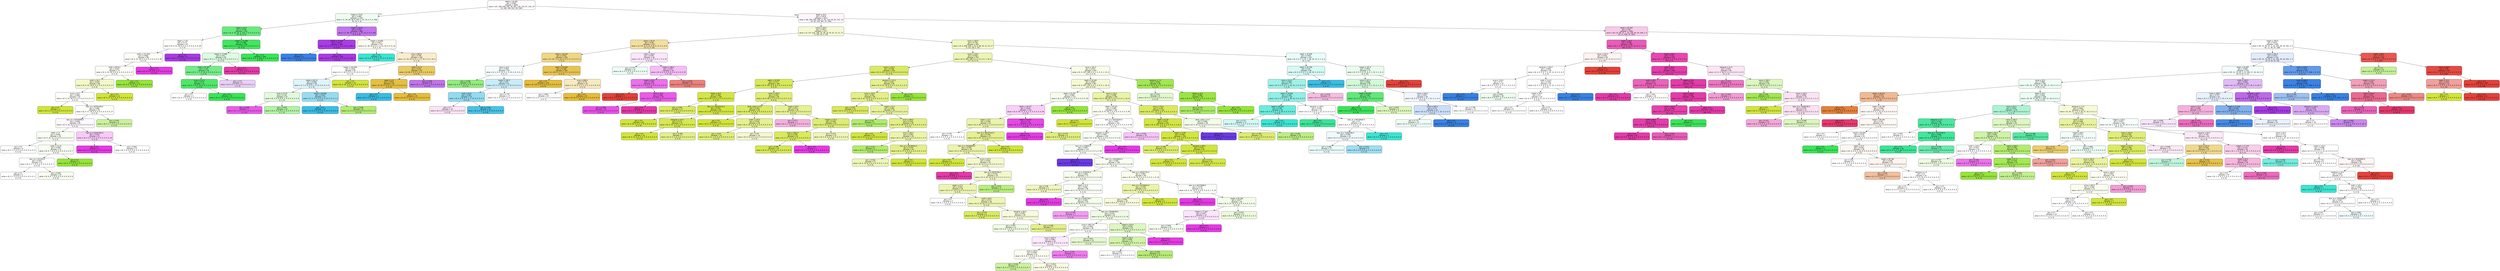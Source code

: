 digraph Tree {
node [shape=box, style="filled, rounded", color="black", fontname=helvetica] ;
edge [fontname=helvetica] ;
0 [label=<depth &le; 16.482<br/>gini = 0.897<br/>samples = 3694<br/>value = [47, 208, 548, 292, 26, 481, 125, 124, 97, 216, 13<br/>23, 428, 190, 612, 28, 236]>, fillcolor="#fefbfd"] ;
1 [label=<height &le; 75.87<br/>gini = 0.695<br/>samples = 1022<br/>value = [1, 39, 48, 36, 9, 420, 1, 31, 16, 4, 0, 0, 366<br/>35, 15, 1, 0]>, fillcolor="#effdf1"] ;
0 -> 1 [labeldistance=2.5, labelangle=45, headlabel="True"] ;
2 [label=<height &le; 44.5<br/>gini = 0.378<br/>samples = 536<br/>value = [0, 0, 32, 30, 0, 419, 0, 0, 0, 0, 0, 0, 11<br/>29, 15, 0, 0]>, fillcolor="#67eb7d"] ;
1 -> 2 ;
3 [label=<depth &le; 7.45<br/>gini = 0.717<br/>samples = 97<br/>value = [0, 0, 31, 29, 0, 0, 0, 0, 0, 0, 0, 0, 9, 28<br/>0, 0, 0]>, fillcolor="#fefef9"] ;
2 -> 3 ;
4 [label=<width &le; 112.826<br/>gini = 0.666<br/>samples = 88<br/>value = [0, 0, 31, 29, 0, 0, 0, 0, 0, 0, 0, 0, 0, 28<br/>0, 0, 0]>, fillcolor="#fdfef8"] ;
3 -> 4 ;
5 [label=<width &le; 88.611<br/>gini = 0.647<br/>samples = 77<br/>value = [0, 0, 31, 29, 0, 0, 0, 0, 0, 0, 0, 0, 0, 17<br/>0, 0, 0]>, fillcolor="#fdfef7"] ;
4 -> 5 ;
6 [label=<width &le; 54.0<br/>gini = 0.639<br/>samples = 66<br/>value = [0, 0, 31, 18, 0, 0, 0, 0, 0, 0, 0, 0, 0, 17<br/>0, 0, 0]>, fillcolor="#f3f8c9"] ;
5 -> 6 ;
7 [label=<price &le; 16.0<br/>gini = 0.666<br/>samples = 54<br/>value = [0, 0, 19, 18, 0, 0, 0, 0, 0, 0, 0, 0, 0, 17<br/>0, 0, 0]>, fillcolor="#fefefa"] ;
6 -> 7 ;
8 [label=<gini = 0.0<br/>samples = 2<br/>value = [0, 0, 2, 0, 0, 0, 0, 0, 0, 0, 0, 0, 0, 0<br/>0, 0, 0]>, fillcolor="#d1e539"] ;
7 -> 8 ;
9 [label=<item_id &le; 90301836.0<br/>gini = 0.666<br/>samples = 52<br/>value = [0, 0, 17, 18, 0, 0, 0, 0, 0, 0, 0, 0, 0, 17<br/>0, 0, 0]>, fillcolor="#fcfef9"] ;
7 -> 9 ;
10 [label=<item_id &le; 50344998.0<br/>gini = 0.666<br/>samples = 49<br/>value = [0, 0, 16, 16, 0, 0, 0, 0, 0, 0, 0, 0, 0, 17<br/>0, 0, 0]>, fillcolor="#fef9fe"] ;
9 -> 10 ;
11 [label=<width &le; 1.5<br/>gini = 0.656<br/>samples = 28<br/>value = [0, 0, 10, 11, 0, 0, 0, 0, 0, 0, 0, 0, 0, 7<br/>0, 0, 0]>, fillcolor="#f9fef4"] ;
10 -> 11 ;
12 [label=<gini = 0.5<br/>samples = 6<br/>value = [0, 0, 3, 3, 0, 0, 0, 0, 0, 0, 0, 0, 0, 0<br/>0, 0, 0]>, fillcolor="#ffffff"] ;
11 -> 12 ;
13 [label=<width &le; 24.15<br/>gini = 0.665<br/>samples = 22<br/>value = [0, 0, 7, 8, 0, 0, 0, 0, 0, 0, 0, 0, 0, 7<br/>0, 0, 0]>, fillcolor="#f8fdf2"] ;
11 -> 13 ;
14 [label=<item_id &le; 343150.0<br/>gini = 0.667<br/>samples = 21<br/>value = [0, 0, 7, 7, 0, 0, 0, 0, 0, 0, 0, 0, 0, 7<br/>0, 0, 0]>, fillcolor="#ffffff"] ;
13 -> 14 ;
15 [label=<gini = 0.5<br/>samples = 2<br/>value = [0, 0, 1, 0, 0, 0, 0, 0, 0, 0, 0, 0, 0, 1<br/>0, 0, 0]>, fillcolor="#ffffff"] ;
14 -> 15 ;
16 [label=<gini = 0.665<br/>samples = 19<br/>value = [0, 0, 6, 7, 0, 0, 0, 0, 0, 0, 0, 0, 0, 6<br/>0, 0, 0]>, fillcolor="#f7fdf0"] ;
14 -> 16 ;
17 [label=<gini = 0.0<br/>samples = 1<br/>value = [0, 0, 0, 1, 0, 0, 0, 0, 0, 0, 0, 0, 0, 0<br/>0, 0, 0]>, fillcolor="#95e539"] ;
13 -> 17 ;
18 [label=<item_id &le; 65287284.0<br/>gini = 0.635<br/>samples = 21<br/>value = [0, 0, 6, 5, 0, 0, 0, 0, 0, 0, 0, 0, 0, 10<br/>0, 0, 0]>, fillcolor="#f8caf8"] ;
10 -> 18 ;
19 [label=<gini = 0.0<br/>samples = 4<br/>value = [0, 0, 0, 0, 0, 0, 0, 0, 0, 0, 0, 0, 0, 4<br/>0, 0, 0]>, fillcolor="#e539e5"] ;
18 -> 19 ;
20 [label=<gini = 0.664<br/>samples = 17<br/>value = [0, 0, 6, 5, 0, 0, 0, 0, 0, 0, 0, 0, 0, 6<br/>0, 0, 0]>, fillcolor="#ffffff"] ;
18 -> 20 ;
21 [label=<gini = 0.444<br/>samples = 3<br/>value = [0, 0, 1, 2, 0, 0, 0, 0, 0, 0, 0, 0, 0, 0<br/>0, 0, 0]>, fillcolor="#caf29c"] ;
9 -> 21 ;
22 [label=<gini = 0.0<br/>samples = 12<br/>value = [0, 0, 12, 0, 0, 0, 0, 0, 0, 0, 0, 0, 0, 0<br/>0, 0, 0]>, fillcolor="#d1e539"] ;
6 -> 22 ;
23 [label=<gini = 0.0<br/>samples = 11<br/>value = [0, 0, 0, 11, 0, 0, 0, 0, 0, 0, 0, 0, 0, 0<br/>0, 0, 0]>, fillcolor="#95e539"] ;
5 -> 23 ;
24 [label=<gini = 0.0<br/>samples = 11<br/>value = [0, 0, 0, 0, 0, 0, 0, 0, 0, 0, 0, 0, 0, 11<br/>0, 0, 0]>, fillcolor="#e539e5"] ;
4 -> 24 ;
25 [label=<gini = 0.0<br/>samples = 9<br/>value = [0, 0, 0, 0, 0, 0, 0, 0, 0, 0, 0, 0, 9, 0<br/>0, 0, 0]>, fillcolor="#a939e5"] ;
3 -> 25 ;
26 [label=<height &le; 73.588<br/>gini = 0.088<br/>samples = 439<br/>value = [0, 0, 1, 1, 0, 419, 0, 0, 0, 0, 0, 0, 2, 1<br/>15, 0, 0]>, fillcolor="#42e65e"] ;
2 -> 26 ;
27 [label=<height &le; 73.088<br/>gini = 0.61<br/>samples = 39<br/>value = [0, 0, 1, 1, 0, 19, 0, 0, 0, 0, 0, 0, 2, 1<br/>15, 0, 0]>, fillcolor="#defbe3"] ;
26 -> 27 ;
28 [label=<width &le; 93.361<br/>gini = 0.45<br/>samples = 26<br/>value = [0, 0, 1, 1, 0, 19, 0, 0, 0, 0, 0, 0, 2, 1<br/>2, 0, 0]>, fillcolor="#73ed87"] ;
27 -> 28 ;
29 [label=<price &le; 112.5<br/>gini = 0.177<br/>samples = 21<br/>value = [0, 0, 1, 0, 0, 19, 0, 0, 0, 0, 0, 0, 0, 0<br/>1, 0, 0]>, fillcolor="#4de867"] ;
28 -> 29 ;
30 [label=<gini = 0.5<br/>samples = 2<br/>value = [0, 0, 1, 0, 0, 0, 0, 0, 0, 0, 0, 0, 0, 0<br/>1, 0, 0]>, fillcolor="#ffffff"] ;
29 -> 30 ;
31 [label=<gini = 0.0<br/>samples = 19<br/>value = [0, 0, 0, 0, 0, 19, 0, 0, 0, 0, 0, 0, 0, 0<br/>0, 0, 0]>, fillcolor="#39e556"] ;
29 -> 31 ;
32 [label=<gini = 0.72<br/>samples = 5<br/>value = [0, 0, 0, 1, 0, 0, 0, 0, 0, 0, 0, 0, 2, 1<br/>1, 0, 0]>, fillcolor="#eacef8"] ;
28 -> 32 ;
33 [label=<gini = 0.0<br/>samples = 13<br/>value = [0, 0, 0, 0, 0, 0, 0, 0, 0, 0, 0, 0, 0, 0<br/>13, 0, 0]>, fillcolor="#e539a9"] ;
27 -> 33 ;
34 [label=<gini = 0.0<br/>samples = 400<br/>value = [0, 0, 0, 0, 0, 400, 0, 0, 0, 0, 0, 0, 0, 0<br/>0, 0, 0]>, fillcolor="#39e556"] ;
26 -> 34 ;
35 [label=<height &le; 78.93<br/>gini = 0.453<br/>samples = 486<br/>value = [1, 39, 16, 6, 9, 1, 1, 31, 16, 4, 0, 0, 355<br/>6, 0, 1, 0]>, fillcolor="#c273ed"] ;
1 -> 35 ;
36 [label=<height &le; 77.392<br/>gini = 0.023<br/>samples = 349<br/>value = [0, 0, 0, 0, 0, 0, 0, 0, 0, 4, 0, 0, 345, 0<br/>0, 0, 0]>, fillcolor="#aa3be5"] ;
35 -> 36 ;
37 [label=<gini = 0.0<br/>samples = 4<br/>value = [0, 0, 0, 0, 0, 0, 0, 0, 0, 4, 0, 0, 0, 0<br/>0, 0, 0]>, fillcolor="#3981e5"] ;
36 -> 37 ;
38 [label=<gini = 0.0<br/>samples = 345<br/>value = [0, 0, 0, 0, 0, 0, 0, 0, 0, 0, 0, 0, 345, 0<br/>0, 0, 0]>, fillcolor="#a939e5"] ;
36 -> 38 ;
39 [label=<height &le; 79.605<br/>gini = 0.827<br/>samples = 137<br/>value = [1, 39, 16, 6, 9, 1, 1, 31, 16, 0, 0, 0, 10<br/>6, 0, 1, 0]>, fillcolor="#fdfaf0"] ;
35 -> 39 ;
40 [label=<gini = 0.0<br/>samples = 31<br/>value = [0, 0, 0, 0, 0, 0, 0, 31, 0, 0, 0, 0, 0, 0<br/>0, 0, 0]>, fillcolor="#39e5d1"] ;
39 -> 40 ;
41 [label=<price &le; 895.5<br/>gini = 0.796<br/>samples = 106<br/>value = [1, 39, 16, 6, 9, 1, 1, 0, 16, 0, 0, 0, 10, 6<br/>0, 1, 0]>, fillcolor="#f8eecc"] ;
39 -> 41 ;
42 [label=<height &le; 104.904<br/>gini = 0.828<br/>samples = 62<br/>value = [1, 3, 16, 6, 9, 0, 1, 0, 15, 0, 0, 0, 4, 6<br/>0, 1, 0]>, fillcolor="#fefefb"] ;
41 -> 42 ;
43 [label=<height &le; 85.14<br/>gini = 0.808<br/>samples = 46<br/>value = [1, 3, 0, 6, 9, 0, 1, 0, 15, 0, 0, 0, 4, 6<br/>0, 1, 0]>, fillcolor="#dff4fb"] ;
42 -> 43 ;
44 [label=<price &le; 47.25<br/>gini = 0.741<br/>samples = 23<br/>value = [0, 3, 0, 0, 9, 0, 1, 0, 0, 0, 0, 0, 3, 6<br/>0, 1, 0]>, fillcolor="#e2fadc"] ;
43 -> 44 ;
45 [label=<gini = 0.245<br/>samples = 7<br/>value = [0, 1, 0, 0, 0, 0, 0, 0, 0, 0, 0, 0, 0, 6<br/>0, 0, 0]>, fillcolor="#e95ae9"] ;
44 -> 45 ;
46 [label=<gini = 0.625<br/>samples = 16<br/>value = [0, 2, 0, 0, 9, 0, 1, 0, 0, 0, 0, 0, 3, 0<br/>0, 1, 0]>, fillcolor="#b2f3a4"] ;
44 -> 46 ;
47 [label=<height &le; 89.986<br/>gini = 0.503<br/>samples = 23<br/>value = [1, 0, 0, 6, 0, 0, 0, 0, 15, 0, 0, 0, 1, 0<br/>0, 0, 0]>, fillcolor="#96dcf1"] ;
43 -> 47 ;
48 [label=<gini = 0.0<br/>samples = 15<br/>value = [0, 0, 0, 0, 0, 0, 0, 0, 15, 0, 0, 0, 0, 0<br/>0, 0, 0]>, fillcolor="#39bde5"] ;
47 -> 48 ;
49 [label=<gini = 0.406<br/>samples = 8<br/>value = [1, 0, 0, 6, 0, 0, 0, 0, 0, 0, 0, 0, 1, 0<br/>0, 0, 0]>, fillcolor="#b3ec72"] ;
47 -> 49 ;
50 [label=<gini = 0.0<br/>samples = 16<br/>value = [0, 0, 16, 0, 0, 0, 0, 0, 0, 0, 0, 0, 0, 0<br/>0, 0, 0]>, fillcolor="#d1e539"] ;
42 -> 50 ;
51 [label=<width &le; 51.9<br/>gini = 0.311<br/>samples = 44<br/>value = [0, 36, 0, 0, 0, 1, 0, 0, 1, 0, 0, 0, 6, 0<br/>0, 0, 0]>, fillcolor="#eacb63"] ;
41 -> 51 ;
52 [label=<depth &le; 5.9<br/>gini = 0.054<br/>samples = 36<br/>value = [0, 35, 0, 0, 0, 0, 0, 0, 1, 0, 0, 0, 0, 0<br/>0, 0, 0]>, fillcolor="#e6bf3f"] ;
51 -> 52 ;
53 [label=<gini = 0.0<br/>samples = 1<br/>value = [0, 0, 0, 0, 0, 0, 0, 0, 1, 0, 0, 0, 0, 0<br/>0, 0, 0]>, fillcolor="#39bde5"] ;
52 -> 53 ;
54 [label=<gini = 0.0<br/>samples = 35<br/>value = [0, 35, 0, 0, 0, 0, 0, 0, 0, 0, 0, 0, 0, 0<br/>0, 0, 0]>, fillcolor="#e5bd39"] ;
52 -> 54 ;
55 [label=<gini = 0.406<br/>samples = 8<br/>value = [0, 1, 0, 0, 0, 1, 0, 0, 0, 0, 0, 0, 6, 0<br/>0, 0, 0]>, fillcolor="#c272ec"] ;
51 -> 55 ;
56 [label=<depth &le; 43.5<br/>gini = 0.879<br/>samples = 2672<br/>value = [46, 169, 500, 256, 17, 61, 124, 93, 81, 212, 13<br/>23, 62, 155, 597, 27, 236]>, fillcolor="#fef6fb"] ;
0 -> 56 [labeldistance=2.5, labelangle=-45, headlabel="False"] ;
57 [label=<name &le; 100.5<br/>gini = 0.812<br/>samples = 1177<br/>value = [3, 137, 414, 199, 16, 28, 16, 53, 51, 12, 11, 17<br/>0, 144, 41, 2, 33]>, fillcolor="#f5f9d3"] ;
56 -> 57 ;
58 [label=<depth &le; 40.25<br/>gini = 0.69<br/>samples = 257<br/>value = [3, 137, 5, 9, 14, 6, 8, 5, 17, 0, 1, 0, 0<br/>23, 11, 0, 18]>, fillcolor="#f2df9f"] ;
57 -> 58 ;
59 [label=<depth &le; 38.549<br/>gini = 0.554<br/>samples = 209<br/>value = [3, 137, 5, 6, 14, 6, 4, 5, 17, 0, 0, 0, 0, 3<br/>7, 0, 2]>, fillcolor="#efd683"] ;
58 -> 59 ;
60 [label=<name &le; 24.0<br/>gini = 0.853<br/>samples = 59<br/>value = [2, 2, 5, 5, 13, 5, 1, 3, 15, 0, 0, 0, 0, 3<br/>4, 0, 1]>, fillcolor="#f6fcfe"] ;
59 -> 60 ;
61 [label=<gini = 0.438<br/>samples = 18<br/>value = [2, 0, 0, 0, 13, 3, 0, 0, 0, 0, 0, 0, 0, 0<br/>0, 0, 0]>, fillcolor="#90ee7b"] ;
60 -> 61 ;
62 [label=<height &le; 106.5<br/>gini = 0.81<br/>samples = 41<br/>value = [0, 2, 5, 5, 0, 2, 1, 3, 15, 0, 0, 0, 0, 3<br/>4, 0, 1]>, fillcolor="#c8edf8"] ;
60 -> 62 ;
63 [label=<width &le; 64.0<br/>gini = 0.562<br/>samples = 24<br/>value = [0, 0, 0, 0, 0, 1, 1, 3, 15, 0, 0, 0, 0, 0<br/>4, 0, 0]>, fillcolor="#92dbf1"] ;
62 -> 63 ;
64 [label=<gini = 0.7<br/>samples = 10<br/>value = [0, 0, 0, 0, 0, 0, 1, 3, 2, 0, 0, 0, 0, 0<br/>4, 0, 0]>, fillcolor="#fbe3f3"] ;
63 -> 64 ;
65 [label=<gini = 0.133<br/>samples = 14<br/>value = [0, 0, 0, 0, 0, 1, 0, 0, 13, 0, 0, 0, 0, 0<br/>0, 0, 0]>, fillcolor="#48c2e7"] ;
63 -> 65 ;
66 [label=<gini = 0.775<br/>samples = 17<br/>value = [0, 2, 5, 5, 0, 1, 0, 0, 0, 0, 0, 0, 0, 3<br/>0, 0, 1]>, fillcolor="#ffffff"] ;
62 -> 66 ;
67 [label=<depth &le; 39.549<br/>gini = 0.189<br/>samples = 150<br/>value = [1, 135, 0, 1, 1, 1, 3, 2, 2, 0, 0, 0, 0, 0<br/>3, 0, 1]>, fillcolor="#e8c44d"] ;
59 -> 67 ;
68 [label=<gini = 0.0<br/>samples = 125<br/>value = [0, 125, 0, 0, 0, 0, 0, 0, 0, 0, 0, 0, 0, 0<br/>0, 0, 0]>, fillcolor="#e5bd39"] ;
67 -> 68 ;
69 [label=<price &le; 896.0<br/>gini = 0.79<br/>samples = 25<br/>value = [1, 10, 0, 1, 1, 1, 3, 2, 2, 0, 0, 0, 0, 0<br/>3, 0, 1]>, fillcolor="#f7eac0"] ;
67 -> 69 ;
70 [label=<gini = 0.862<br/>samples = 15<br/>value = [1, 0, 0, 1, 1, 1, 3, 2, 2, 0, 0, 0, 0, 0<br/>3, 0, 1]>, fillcolor="#ffffff"] ;
69 -> 70 ;
71 [label=<gini = 0.0<br/>samples = 10<br/>value = [0, 10, 0, 0, 0, 0, 0, 0, 0, 0, 0, 0, 0, 0<br/>0, 0, 0]>, fillcolor="#e5bd39"] ;
69 -> 71 ;
72 [label=<width &le; 100.0<br/>gini = 0.697<br/>samples = 48<br/>value = [0, 0, 0, 3, 0, 0, 4, 0, 0, 0, 1, 0, 0, 20<br/>4, 0, 16]>, fillcolor="#fce6fc"] ;
58 -> 72 ;
73 [label=<gini = 0.776<br/>samples = 14<br/>value = [0, 0, 0, 3, 0, 0, 4, 0, 0, 0, 1, 0, 0, 0<br/>3, 0, 3]>, fillcolor="#edfdf5"] ;
72 -> 73 ;
74 [label=<height &le; 196.0<br/>gini = 0.507<br/>samples = 34<br/>value = [0, 0, 0, 0, 0, 0, 0, 0, 0, 0, 0, 0, 0, 20<br/>1, 0, 13]>, fillcolor="#f6bdf6"] ;
72 -> 74 ;
75 [label=<height &le; 42.0<br/>gini = 0.368<br/>samples = 22<br/>value = [0, 0, 0, 0, 0, 0, 0, 0, 0, 0, 0, 0, 0, 17<br/>1, 0, 4]>, fillcolor="#ec70ec"] ;
74 -> 75 ;
76 [label=<gini = 0.0<br/>samples = 2<br/>value = [0, 0, 0, 0, 0, 0, 0, 0, 0, 0, 0, 0, 0, 0<br/>0, 0, 2]>, fillcolor="#e54139"] ;
75 -> 76 ;
77 [label=<name &le; 33.0<br/>gini = 0.265<br/>samples = 20<br/>value = [0, 0, 0, 0, 0, 0, 0, 0, 0, 0, 0, 0, 0, 17<br/>1, 0, 2]>, fillcolor="#e95ae9"] ;
75 -> 77 ;
78 [label=<gini = 0.188<br/>samples = 19<br/>value = [0, 0, 0, 0, 0, 0, 0, 0, 0, 0, 0, 0, 0, 17<br/>0, 0, 2]>, fillcolor="#e850e8"] ;
77 -> 78 ;
79 [label=<gini = 0.0<br/>samples = 1<br/>value = [0, 0, 0, 0, 0, 0, 0, 0, 0, 0, 0, 0, 0, 0<br/>1, 0, 0]>, fillcolor="#e539a9"] ;
77 -> 79 ;
80 [label=<gini = 0.375<br/>samples = 12<br/>value = [0, 0, 0, 0, 0, 0, 0, 0, 0, 0, 0, 0, 0, 3<br/>0, 0, 9]>, fillcolor="#ee807b"] ;
74 -> 80 ;
81 [label=<name &le; 189.5<br/>gini = 0.736<br/>samples = 920<br/>value = [0, 0, 409, 190, 2, 22, 8, 48, 34, 12, 10, 17<br/>0, 121, 30, 2, 15]>, fillcolor="#f1f7c4"] ;
57 -> 81 ;
82 [label=<name &le; 118.5<br/>gini = 0.618<br/>samples = 753<br/>value = [0, 0, 409, 188, 0, 0, 1, 0, 0, 0, 7, 16, 0<br/>117, 15, 0, 0]>, fillcolor="#edf5b2"] ;
81 -> 82 ;
83 [label=<name &le; 116.5<br/>gini = 0.336<br/>samples = 250<br/>value = [0, 0, 202, 22, 0, 0, 0, 0, 0, 0, 6, 3, 0, 6<br/>11, 0, 0]>, fillcolor="#dbea63"] ;
82 -> 83 ;
84 [label=<depth &le; 34.951<br/>gini = 0.277<br/>samples = 190<br/>value = [0, 0, 161, 6, 0, 0, 0, 0, 0, 0, 6, 2, 0, 6<br/>9, 0, 0]>, fillcolor="#d8e959"] ;
83 -> 84 ;
85 [label=<height &le; 94.5<br/>gini = 0.096<br/>samples = 100<br/>value = [0, 0, 95, 4, 0, 0, 0, 0, 0, 0, 0, 0, 0, 1<br/>0, 0, 0]>, fillcolor="#d3e643"] ;
84 -> 85 ;
86 [label=<gini = 0.304<br/>samples = 17<br/>value = [0, 0, 14, 2, 0, 0, 0, 0, 0, 0, 0, 0, 0, 1<br/>0, 0, 0]>, fillcolor="#daea61"] ;
85 -> 86 ;
87 [label=<item_id &le; 80324724.0<br/>gini = 0.047<br/>samples = 83<br/>value = [0, 0, 81, 2, 0, 0, 0, 0, 0, 0, 0, 0, 0, 0<br/>0, 0, 0]>, fillcolor="#d2e63e"] ;
85 -> 87 ;
88 [label=<gini = 0.0<br/>samples = 62<br/>value = [0, 0, 62, 0, 0, 0, 0, 0, 0, 0, 0, 0, 0, 0<br/>0, 0, 0]>, fillcolor="#d1e539"] ;
87 -> 88 ;
89 [label=<designer &le; 47.0<br/>gini = 0.172<br/>samples = 21<br/>value = [0, 0, 19, 2, 0, 0, 0, 0, 0, 0, 0, 0, 0, 0<br/>0, 0, 0]>, fillcolor="#d6e84e"] ;
87 -> 89 ;
90 [label=<gini = 0.0<br/>samples = 14<br/>value = [0, 0, 14, 0, 0, 0, 0, 0, 0, 0, 0, 0, 0, 0<br/>0, 0, 0]>, fillcolor="#d1e539"] ;
89 -> 90 ;
91 [label=<gini = 0.408<br/>samples = 7<br/>value = [0, 0, 5, 2, 0, 0, 0, 0, 0, 0, 0, 0, 0, 0<br/>0, 0, 0]>, fillcolor="#e3ef88"] ;
89 -> 91 ;
92 [label=<name &le; 108.0<br/>gini = 0.444<br/>samples = 90<br/>value = [0, 0, 66, 2, 0, 0, 0, 0, 0, 0, 6, 2, 0, 5<br/>9, 0, 0]>, fillcolor="#dfed74"] ;
84 -> 92 ;
93 [label=<other_colors &le; 0.5<br/>gini = 0.342<br/>samples = 50<br/>value = [0, 0, 40, 2, 0, 0, 0, 0, 0, 0, 6, 2, 0, 0<br/>0, 0, 0]>, fillcolor="#dbeb66"] ;
92 -> 93 ;
94 [label=<gini = 0.0<br/>samples = 21<br/>value = [0, 0, 21, 0, 0, 0, 0, 0, 0, 0, 0, 0, 0, 0<br/>0, 0, 0]>, fillcolor="#d1e539"] ;
93 -> 94 ;
95 [label=<width &le; 129.5<br/>gini = 0.518<br/>samples = 29<br/>value = [0, 0, 19, 2, 0, 0, 0, 0, 0, 0, 6, 2, 0, 0<br/>0, 0, 0]>, fillcolor="#e5f08f"] ;
93 -> 95 ;
96 [label=<gini = 0.427<br/>samples = 15<br/>value = [0, 0, 11, 2, 0, 0, 0, 0, 0, 0, 0, 2, 0, 0<br/>0, 0, 0]>, fillcolor="#dfed76"] ;
95 -> 96 ;
97 [label=<gini = 0.49<br/>samples = 14<br/>value = [0, 0, 8, 0, 0, 0, 0, 0, 0, 0, 6, 0, 0, 0<br/>0, 0, 0]>, fillcolor="#f4f8ce"] ;
95 -> 97 ;
98 [label=<height &le; 84.0<br/>gini = 0.511<br/>samples = 40<br/>value = [0, 0, 26, 0, 0, 0, 0, 0, 0, 0, 0, 0, 0, 5<br/>9, 0, 0]>, fillcolor="#e6f192"] ;
92 -> 98 ;
99 [label=<gini = 0.571<br/>samples = 7<br/>value = [0, 0, 1, 0, 0, 0, 0, 0, 0, 0, 0, 0, 0, 2<br/>4, 0, 0]>, fillcolor="#f5b0dd"] ;
98 -> 99 ;
100 [label=<height &le; 175.5<br/>gini = 0.395<br/>samples = 33<br/>value = [0, 0, 25, 0, 0, 0, 0, 0, 0, 0, 0, 0, 0, 3<br/>5, 0, 0]>, fillcolor="#deec72"] ;
98 -> 100 ;
101 [label=<price &le; 1062.5<br/>gini = 0.255<br/>samples = 20<br/>value = [0, 0, 17, 0, 0, 0, 0, 0, 0, 0, 0, 0, 0, 3<br/>0, 0, 0]>, fillcolor="#d9ea5c"] ;
100 -> 101 ;
102 [label=<gini = 0.188<br/>samples = 19<br/>value = [0, 0, 17, 0, 0, 0, 0, 0, 0, 0, 0, 0, 0, 2<br/>0, 0, 0]>, fillcolor="#d6e850"] ;
101 -> 102 ;
103 [label=<gini = 0.0<br/>samples = 1<br/>value = [0, 0, 0, 0, 0, 0, 0, 0, 0, 0, 0, 0, 0, 1<br/>0, 0, 0]>, fillcolor="#e539e5"] ;
101 -> 103 ;
104 [label=<gini = 0.473<br/>samples = 13<br/>value = [0, 0, 8, 0, 0, 0, 0, 0, 0, 0, 0, 0, 0, 0<br/>5, 0, 0]>, fillcolor="#eef5b5"] ;
100 -> 104 ;
105 [label=<designer &le; 123.5<br/>gini = 0.461<br/>samples = 60<br/>value = [0, 0, 41, 16, 0, 0, 0, 0, 0, 0, 0, 1, 0, 0<br/>2, 0, 0]>, fillcolor="#e5f08e"] ;
83 -> 105 ;
106 [label=<price &le; 106.5<br/>gini = 0.441<br/>samples = 58<br/>value = [0, 0, 41, 14, 0, 0, 0, 0, 0, 0, 0, 1, 0, 0<br/>2, 0, 0]>, fillcolor="#e3ef86"] ;
105 -> 106 ;
107 [label=<gini = 0.245<br/>samples = 14<br/>value = [0, 0, 12, 0, 0, 0, 0, 0, 0, 0, 0, 0, 0, 0<br/>2, 0, 0]>, fillcolor="#d9e95a"] ;
106 -> 107 ;
108 [label=<height &le; 52.5<br/>gini = 0.464<br/>samples = 44<br/>value = [0, 0, 29, 14, 0, 0, 0, 0, 0, 0, 0, 1, 0, 0<br/>0, 0, 0]>, fillcolor="#e8f29c"] ;
106 -> 108 ;
109 [label=<gini = 0.32<br/>samples = 5<br/>value = [0, 0, 1, 4, 0, 0, 0, 0, 0, 0, 0, 0, 0, 0<br/>0, 0, 0]>, fillcolor="#b0ec6a"] ;
108 -> 109 ;
110 [label=<price &le; 289.5<br/>gini = 0.418<br/>samples = 39<br/>value = [0, 0, 28, 10, 0, 0, 0, 0, 0, 0, 0, 1, 0, 0<br/>0, 0, 0]>, fillcolor="#e2ef84"] ;
108 -> 110 ;
111 [label=<gini = 0.0<br/>samples = 10<br/>value = [0, 0, 10, 0, 0, 0, 0, 0, 0, 0, 0, 0, 0, 0<br/>0, 0, 0]>, fillcolor="#d1e539"] ;
110 -> 111 ;
112 [label=<price &le; 392.0<br/>gini = 0.495<br/>samples = 29<br/>value = [0, 0, 18, 10, 0, 0, 0, 0, 0, 0, 0, 1, 0, 0<br/>0, 0, 0]>, fillcolor="#ecf4ac"] ;
110 -> 112 ;
113 [label=<gini = 0.32<br/>samples = 5<br/>value = [0, 0, 1, 4, 0, 0, 0, 0, 0, 0, 0, 0, 0, 0<br/>0, 0, 0]>, fillcolor="#b0ec6a"] ;
112 -> 113 ;
114 [label=<item_id &le; 64190944.0<br/>gini = 0.434<br/>samples = 24<br/>value = [0, 0, 17, 6, 0, 0, 0, 0, 0, 0, 0, 1, 0, 0<br/>0, 0, 0]>, fillcolor="#e3ef86"] ;
112 -> 114 ;
115 [label=<gini = 0.526<br/>samples = 17<br/>value = [0, 0, 10, 6, 0, 0, 0, 0, 0, 0, 0, 1, 0, 0<br/>0, 0, 0]>, fillcolor="#eef6b7"] ;
114 -> 115 ;
116 [label=<gini = 0.0<br/>samples = 7<br/>value = [0, 0, 7, 0, 0, 0, 0, 0, 0, 0, 0, 0, 0, 0<br/>0, 0, 0]>, fillcolor="#d1e539"] ;
114 -> 116 ;
117 [label=<gini = 0.0<br/>samples = 2<br/>value = [0, 0, 0, 2, 0, 0, 0, 0, 0, 0, 0, 0, 0, 0<br/>0, 0, 0]>, fillcolor="#95e539"] ;
105 -> 117 ;
118 [label=<name &le; 181.5<br/>gini = 0.672<br/>samples = 503<br/>value = [0, 0, 207, 166, 0, 0, 1, 0, 0, 0, 1, 13, 0<br/>111, 4, 0, 0]>, fillcolor="#f9fce7"] ;
82 -> 118 ;
119 [label=<depth &le; 34.349<br/>gini = 0.665<br/>samples = 467<br/>value = [0, 0, 207, 134, 0, 0, 1, 0, 0, 0, 1, 10, 0<br/>110, 4, 0, 0]>, fillcolor="#f5f9d4"] ;
118 -> 119 ;
120 [label=<depth &le; 33.397<br/>gini = 0.665<br/>samples = 172<br/>value = [0, 0, 39, 70, 0, 0, 1, 0, 0, 0, 0, 0, 0, 59<br/>3, 0, 0]>, fillcolor="#f5fcec"] ;
119 -> 120 ;
121 [label=<depth &le; 30.317<br/>gini = 0.626<br/>samples = 119<br/>value = [0, 0, 39, 17, 0, 0, 1, 0, 0, 0, 0, 0, 0, 59<br/>3, 0, 0]>, fillcolor="#f8cef8"] ;
120 -> 121 ;
122 [label=<depth &le; 23.5<br/>gini = 0.566<br/>samples = 61<br/>value = [0, 0, 36, 17, 0, 0, 1, 0, 0, 0, 0, 0, 0, 5<br/>2, 0, 0]>, fillcolor="#ebf4aa"] ;
121 -> 122 ;
123 [label=<gini = 0.745<br/>samples = 14<br/>value = [0, 0, 4, 4, 0, 0, 1, 0, 0, 0, 0, 0, 0, 4<br/>1, 0, 0]>, fillcolor="#ffffff"] ;
122 -> 123 ;
124 [label=<item_id &le; 89247420.0<br/>gini = 0.459<br/>samples = 47<br/>value = [0, 0, 32, 13, 0, 0, 0, 0, 0, 0, 0, 0, 0, 1<br/>1, 0, 0]>, fillcolor="#e5f090"] ;
122 -> 124 ;
125 [label=<item_id &le; 29280899.0<br/>gini = 0.509<br/>samples = 39<br/>value = [0, 0, 24, 13, 0, 0, 0, 0, 0, 0, 0, 0, 0, 1<br/>1, 0, 0]>, fillcolor="#ecf4ab"] ;
124 -> 125 ;
126 [label=<gini = 0.0<br/>samples = 6<br/>value = [0, 0, 6, 0, 0, 0, 0, 0, 0, 0, 0, 0, 0, 0<br/>0, 0, 0]>, fillcolor="#d1e539"] ;
125 -> 126 ;
127 [label=<price &le; 141.0<br/>gini = 0.545<br/>samples = 33<br/>value = [0, 0, 18, 13, 0, 0, 0, 0, 0, 0, 0, 0, 0, 1<br/>1, 0, 0]>, fillcolor="#f4f8ce"] ;
125 -> 127 ;
128 [label=<gini = 0.0<br/>samples = 1<br/>value = [0, 0, 0, 0, 0, 0, 0, 0, 0, 0, 0, 0, 0, 0<br/>1, 0, 0]>, fillcolor="#e539a9"] ;
127 -> 128 ;
129 [label=<item_id &le; 69287384.0<br/>gini = 0.518<br/>samples = 32<br/>value = [0, 0, 18, 13, 0, 0, 0, 0, 0, 0, 0, 0, 0, 1<br/>0, 0, 0]>, fillcolor="#f3f8cb"] ;
127 -> 129 ;
130 [label=<depth &le; 27.5<br/>gini = 0.503<br/>samples = 28<br/>value = [0, 0, 17, 10, 0, 0, 0, 0, 0, 0, 0, 0, 0, 1<br/>0, 0, 0]>, fillcolor="#edf5b2"] ;
129 -> 130 ;
131 [label=<gini = 0.5<br/>samples = 2<br/>value = [0, 0, 1, 0, 0, 0, 0, 0, 0, 0, 0, 0, 0, 1<br/>0, 0, 0]>, fillcolor="#ffffff"] ;
130 -> 131 ;
132 [label=<width &le; 60.0<br/>gini = 0.473<br/>samples = 26<br/>value = [0, 0, 16, 10, 0, 0, 0, 0, 0, 0, 0, 0, 0, 0<br/>0, 0, 0]>, fillcolor="#eef5b5"] ;
130 -> 132 ;
133 [label=<gini = 0.278<br/>samples = 6<br/>value = [0, 0, 5, 1, 0, 0, 0, 0, 0, 0, 0, 0, 0, 0<br/>0, 0, 0]>, fillcolor="#daea61"] ;
132 -> 133 ;
134 [label=<designer &le; 84.0<br/>gini = 0.495<br/>samples = 20<br/>value = [0, 0, 11, 9, 0, 0, 0, 0, 0, 0, 0, 0, 0, 0<br/>0, 0, 0]>, fillcolor="#f7fadb"] ;
132 -> 134 ;
135 [label=<gini = 0.497<br/>samples = 13<br/>value = [0, 0, 6, 7, 0, 0, 0, 0, 0, 0, 0, 0, 0, 0<br/>0, 0, 0]>, fillcolor="#f0fbe3"] ;
134 -> 135 ;
136 [label=<gini = 0.408<br/>samples = 7<br/>value = [0, 0, 5, 2, 0, 0, 0, 0, 0, 0, 0, 0, 0, 0<br/>0, 0, 0]>, fillcolor="#e3ef88"] ;
134 -> 136 ;
137 [label=<gini = 0.375<br/>samples = 4<br/>value = [0, 0, 1, 3, 0, 0, 0, 0, 0, 0, 0, 0, 0, 0<br/>0, 0, 0]>, fillcolor="#b8ee7b"] ;
129 -> 137 ;
138 [label=<gini = 0.0<br/>samples = 8<br/>value = [0, 0, 8, 0, 0, 0, 0, 0, 0, 0, 0, 0, 0, 0<br/>0, 0, 0]>, fillcolor="#d1e539"] ;
124 -> 138 ;
139 [label=<depth &le; 31.817<br/>gini = 0.13<br/>samples = 58<br/>value = [0, 0, 3, 0, 0, 0, 0, 0, 0, 0, 0, 0, 0, 54<br/>1, 0, 0]>, fillcolor="#e747e7"] ;
121 -> 139 ;
140 [label=<gini = 0.0<br/>samples = 54<br/>value = [0, 0, 0, 0, 0, 0, 0, 0, 0, 0, 0, 0, 0, 54<br/>0, 0, 0]>, fillcolor="#e539e5"] ;
139 -> 140 ;
141 [label=<gini = 0.375<br/>samples = 4<br/>value = [0, 0, 3, 0, 0, 0, 0, 0, 0, 0, 0, 0, 0, 0<br/>1, 0, 0]>, fillcolor="#e0ee7b"] ;
139 -> 141 ;
142 [label=<gini = 0.0<br/>samples = 53<br/>value = [0, 0, 0, 53, 0, 0, 0, 0, 0, 0, 0, 0, 0, 0<br/>0, 0, 0]>, fillcolor="#95e539"] ;
120 -> 142 ;
143 [label=<name &le; 126.0<br/>gini = 0.598<br/>samples = 295<br/>value = [0, 0, 168, 64, 0, 0, 0, 0, 0, 0, 1, 10, 0<br/>51, 1, 0, 0]>, fillcolor="#eaf3a6"] ;
119 -> 143 ;
144 [label=<depth &le; 35.451<br/>gini = 0.685<br/>samples = 162<br/>value = [0, 0, 57, 50, 0, 0, 0, 0, 0, 0, 0, 5, 0, 50<br/>0, 0, 0]>, fillcolor="#fcfdf3"] ;
143 -> 144 ;
145 [label=<gini = 0.0<br/>samples = 7<br/>value = [0, 0, 7, 0, 0, 0, 0, 0, 0, 0, 0, 0, 0, 0<br/>0, 0, 0]>, fillcolor="#d1e539"] ;
144 -> 145 ;
146 [label=<item_id &le; 84678260.0<br/>gini = 0.687<br/>samples = 155<br/>value = [0, 0, 50, 50, 0, 0, 0, 0, 0, 0, 0, 5, 0, 50<br/>0, 0, 0]>, fillcolor="#ffffff"] ;
144 -> 146 ;
147 [label=<designer &le; 244.5<br/>gini = 0.687<br/>samples = 139<br/>value = [0, 0, 44, 49, 0, 0, 0, 0, 0, 0, 0, 5, 0, 41<br/>0, 0, 0]>, fillcolor="#f9fef5"] ;
146 -> 147 ;
148 [label=<item_id &le; 110829.5<br/>gini = 0.687<br/>samples = 137<br/>value = [0, 0, 44, 49, 0, 0, 0, 0, 0, 0, 0, 5, 0, 39<br/>0, 0, 0]>, fillcolor="#f9fef4"] ;
147 -> 148 ;
149 [label=<gini = 0.0<br/>samples = 1<br/>value = [0, 0, 0, 0, 0, 0, 0, 0, 0, 0, 0, 1, 0, 0<br/>0, 0, 0]>, fillcolor="#6a39e5"] ;
148 -> 149 ;
150 [label=<item_id &le; 40246604.0<br/>gini = 0.682<br/>samples = 136<br/>value = [0, 0, 44, 49, 0, 0, 0, 0, 0, 0, 0, 4, 0, 39<br/>0, 0, 0]>, fillcolor="#f9fef4"] ;
148 -> 150 ;
151 [label=<item_id &le; 4709782.0<br/>gini = 0.684<br/>samples = 71<br/>value = [0, 0, 18, 27, 0, 0, 0, 0, 0, 0, 0, 3, 0, 23<br/>0, 0, 0]>, fillcolor="#f6fdef"] ;
150 -> 151 ;
152 [label=<gini = 0.48<br/>samples = 5<br/>value = [0, 0, 3, 2, 0, 0, 0, 0, 0, 0, 0, 0, 0, 0<br/>0, 0, 0]>, fillcolor="#f0f6bd"] ;
151 -> 152 ;
153 [label=<depth &le; 37.0<br/>gini = 0.681<br/>samples = 66<br/>value = [0, 0, 15, 25, 0, 0, 0, 0, 0, 0, 0, 3, 0, 23<br/>0, 0, 0]>, fillcolor="#fafef6"] ;
151 -> 153 ;
154 [label=<gini = 0.0<br/>samples = 2<br/>value = [0, 0, 0, 0, 0, 0, 0, 0, 0, 0, 0, 0, 0, 2<br/>0, 0, 0]>, fillcolor="#e539e5"] ;
153 -> 154 ;
155 [label=<item_id &le; 9190748.5<br/>gini = 0.683<br/>samples = 64<br/>value = [0, 0, 15, 25, 0, 0, 0, 0, 0, 0, 0, 3, 0, 21<br/>0, 0, 0]>, fillcolor="#f5fded"] ;
153 -> 155 ;
156 [label=<gini = 0.444<br/>samples = 3<br/>value = [0, 0, 0, 0, 0, 0, 0, 0, 0, 0, 0, 1, 0, 2<br/>0, 0, 0]>, fillcolor="#f29cf2"] ;
155 -> 156 ;
157 [label=<item_id &le; 29246199.0<br/>gini = 0.673<br/>samples = 61<br/>value = [0, 0, 15, 25, 0, 0, 0, 0, 0, 0, 0, 2, 0, 19<br/>0, 0, 0]>, fillcolor="#f0fbe3"] ;
155 -> 157 ;
158 [label=<price &le; 1847.25<br/>gini = 0.683<br/>samples = 38<br/>value = [0, 0, 12, 13, 0, 0, 0, 0, 0, 0, 0, 1, 0, 12<br/>0, 0, 0]>, fillcolor="#fbfef7"] ;
157 -> 158 ;
159 [label=<price &le; 1607.5<br/>gini = 0.683<br/>samples = 26<br/>value = [0, 0, 8, 7, 0, 0, 0, 0, 0, 0, 0, 1, 0, 10<br/>0, 0, 0]>, fillcolor="#fce9fc"] ;
158 -> 159 ;
160 [label=<price &le; 105.0<br/>gini = 0.665<br/>samples = 22<br/>value = [0, 0, 8, 7, 0, 0, 0, 0, 0, 0, 0, 0, 0, 7<br/>0, 0, 0]>, fillcolor="#fcfdf2"] ;
159 -> 160 ;
161 [label=<gini = 0.444<br/>samples = 3<br/>value = [0, 0, 0, 2, 0, 0, 0, 0, 0, 0, 0, 0, 0, 1<br/>0, 0, 0]>, fillcolor="#caf29c"] ;
160 -> 161 ;
162 [label=<gini = 0.654<br/>samples = 19<br/>value = [0, 0, 8, 5, 0, 0, 0, 0, 0, 0, 0, 0, 0, 6<br/>0, 0, 0]>, fillcolor="#f8fbe1"] ;
160 -> 162 ;
163 [label=<gini = 0.375<br/>samples = 4<br/>value = [0, 0, 0, 0, 0, 0, 0, 0, 0, 0, 0, 1, 0, 3<br/>0, 0, 0]>, fillcolor="#ee7bee"] ;
159 -> 163 ;
164 [label=<gini = 0.611<br/>samples = 12<br/>value = [0, 0, 4, 6, 0, 0, 0, 0, 0, 0, 0, 0, 0, 2<br/>0, 0, 0]>, fillcolor="#e4f8ce"] ;
158 -> 164 ;
165 [label=<height &le; 225.0<br/>gini = 0.616<br/>samples = 23<br/>value = [0, 0, 3, 12, 0, 0, 0, 0, 0, 0, 0, 1, 0, 7<br/>0, 0, 0]>, fillcolor="#def7c1"] ;
157 -> 165 ;
166 [label=<height &le; 69.0<br/>gini = 0.594<br/>samples = 21<br/>value = [0, 0, 3, 12, 0, 0, 0, 0, 0, 0, 0, 1, 0, 5<br/>0, 0, 0]>, fillcolor="#d1f4a8"] ;
165 -> 166 ;
167 [label=<gini = 0.667<br/>samples = 9<br/>value = [0, 0, 3, 3, 0, 0, 0, 0, 0, 0, 0, 0, 0, 3<br/>0, 0, 0]>, fillcolor="#ffffff"] ;
166 -> 167 ;
168 [label=<gini = 0.403<br/>samples = 12<br/>value = [0, 0, 0, 9, 0, 0, 0, 0, 0, 0, 0, 1, 0, 2<br/>0, 0, 0]>, fillcolor="#b5ed74"] ;
166 -> 168 ;
169 [label=<gini = 0.0<br/>samples = 2<br/>value = [0, 0, 0, 0, 0, 0, 0, 0, 0, 0, 0, 0, 0, 2<br/>0, 0, 0]>, fillcolor="#e539e5"] ;
165 -> 169 ;
170 [label=<item_id &le; 59287754.0<br/>gini = 0.665<br/>samples = 65<br/>value = [0, 0, 26, 22, 0, 0, 0, 0, 0, 0, 0, 1, 0, 16<br/>0, 0, 0]>, fillcolor="#fbfded"] ;
150 -> 170 ;
171 [label=<item_id &le; 54746642.0<br/>gini = 0.529<br/>samples = 23<br/>value = [0, 0, 14, 7, 0, 0, 0, 0, 0, 0, 0, 0, 0, 2<br/>0, 0, 0]>, fillcolor="#ebf4a8"] ;
170 -> 171 ;
172 [label=<gini = 0.586<br/>samples = 18<br/>value = [0, 0, 9, 7, 0, 0, 0, 0, 0, 0, 0, 0, 0, 2<br/>0, 0, 0]>, fillcolor="#f7fadb"] ;
171 -> 172 ;
173 [label=<gini = 0.0<br/>samples = 5<br/>value = [0, 0, 5, 0, 0, 0, 0, 0, 0, 0, 0, 0, 0, 0<br/>0, 0, 0]>, fillcolor="#d1e539"] ;
171 -> 173 ;
174 [label=<item_id &le; 60270688.0<br/>gini = 0.679<br/>samples = 42<br/>value = [0, 0, 12, 15, 0, 0, 0, 0, 0, 0, 0, 1, 0, 14<br/>0, 0, 0]>, fillcolor="#fbfef8"] ;
170 -> 174 ;
175 [label=<gini = 0.0<br/>samples = 3<br/>value = [0, 0, 0, 0, 0, 0, 0, 0, 0, 0, 0, 0, 0, 3<br/>0, 0, 0]>, fillcolor="#e539e5"] ;
174 -> 175 ;
176 [label=<height &le; 90.166<br/>gini = 0.677<br/>samples = 39<br/>value = [0, 0, 12, 15, 0, 0, 0, 0, 0, 0, 0, 1, 0, 11<br/>0, 0, 0]>, fillcolor="#f3fce9"] ;
174 -> 176 ;
177 [label=<height &le; 77.261<br/>gini = 0.657<br/>samples = 22<br/>value = [0, 0, 6, 7, 0, 0, 0, 0, 0, 0, 0, 0, 0, 9<br/>0, 0, 0]>, fillcolor="#fce5fc"] ;
176 -> 177 ;
178 [label=<gini = 0.665<br/>samples = 19<br/>value = [0, 0, 6, 7, 0, 0, 0, 0, 0, 0, 0, 0, 0, 6<br/>0, 0, 0]>, fillcolor="#f7fdf0"] ;
177 -> 178 ;
179 [label=<gini = 0.0<br/>samples = 3<br/>value = [0, 0, 0, 0, 0, 0, 0, 0, 0, 0, 0, 0, 0, 3<br/>0, 0, 0]>, fillcolor="#e539e5"] ;
177 -> 179 ;
180 [label=<gini = 0.637<br/>samples = 17<br/>value = [0, 0, 6, 8, 0, 0, 0, 0, 0, 0, 0, 1, 0, 2<br/>0, 0, 0]>, fillcolor="#ecfadb"] ;
176 -> 180 ;
181 [label=<gini = 0.0<br/>samples = 2<br/>value = [0, 0, 0, 0, 0, 0, 0, 0, 0, 0, 0, 0, 0, 2<br/>0, 0, 0]>, fillcolor="#e539e5"] ;
147 -> 181 ;
182 [label=<gini = 0.539<br/>samples = 16<br/>value = [0, 0, 6, 1, 0, 0, 0, 0, 0, 0, 0, 0, 0, 9<br/>0, 0, 0]>, fillcolor="#f7c4f7"] ;
146 -> 182 ;
183 [label=<price &le; 770.0<br/>gini = 0.291<br/>samples = 133<br/>value = [0, 0, 111, 14, 0, 0, 0, 0, 0, 0, 1, 5, 0, 1<br/>1, 0, 0]>, fillcolor="#daea5e"] ;
143 -> 183 ;
184 [label=<depth &le; 41.05<br/>gini = 0.074<br/>samples = 105<br/>value = [0, 0, 101, 2, 0, 0, 0, 0, 0, 0, 1, 1, 0, 0<br/>0, 0, 0]>, fillcolor="#d3e641"] ;
183 -> 184 ;
185 [label=<height &le; 13.65<br/>gini = 0.056<br/>samples = 104<br/>value = [0, 0, 101, 2, 0, 0, 0, 0, 0, 0, 1, 0, 0, 0<br/>0, 0, 0]>, fillcolor="#d2e63f"] ;
184 -> 185 ;
186 [label=<gini = 0.298<br/>samples = 11<br/>value = [0, 0, 9, 2, 0, 0, 0, 0, 0, 0, 0, 0, 0, 0<br/>0, 0, 0]>, fillcolor="#dbeb65"] ;
185 -> 186 ;
187 [label=<designer &le; 99.0<br/>gini = 0.021<br/>samples = 93<br/>value = [0, 0, 92, 0, 0, 0, 0, 0, 0, 0, 1, 0, 0, 0<br/>0, 0, 0]>, fillcolor="#d1e53b"] ;
185 -> 187 ;
188 [label=<gini = 0.0<br/>samples = 77<br/>value = [0, 0, 77, 0, 0, 0, 0, 0, 0, 0, 0, 0, 0, 0<br/>0, 0, 0]>, fillcolor="#d1e539"] ;
187 -> 188 ;
189 [label=<gini = 0.117<br/>samples = 16<br/>value = [0, 0, 15, 0, 0, 0, 0, 0, 0, 0, 1, 0, 0, 0<br/>0, 0, 0]>, fillcolor="#d4e746"] ;
187 -> 189 ;
190 [label=<gini = 0.0<br/>samples = 1<br/>value = [0, 0, 0, 0, 0, 0, 0, 0, 0, 0, 0, 1, 0, 0<br/>0, 0, 0]>, fillcolor="#6a39e5"] ;
184 -> 190 ;
191 [label=<other_colors &le; 0.5<br/>gini = 0.666<br/>samples = 28<br/>value = [0, 0, 10, 12, 0, 0, 0, 0, 0, 0, 0, 4, 0, 1<br/>1, 0, 0]>, fillcolor="#f3fce9"] ;
183 -> 191 ;
192 [label=<gini = 0.391<br/>samples = 13<br/>value = [0, 0, 10, 1, 0, 0, 0, 0, 0, 0, 0, 0, 0, 1<br/>1, 0, 0]>, fillcolor="#dcec6b"] ;
191 -> 192 ;
193 [label=<gini = 0.391<br/>samples = 15<br/>value = [0, 0, 0, 11, 0, 0, 0, 0, 0, 0, 0, 4, 0, 0<br/>0, 0, 0]>, fillcolor="#bcee81"] ;
191 -> 193 ;
194 [label=<designer &le; 7.5<br/>gini = 0.202<br/>samples = 36<br/>value = [0, 0, 0, 32, 0, 0, 0, 0, 0, 0, 0, 3, 0, 1<br/>0, 0, 0]>, fillcolor="#a2e851"] ;
118 -> 194 ;
195 [label=<gini = 0.611<br/>samples = 6<br/>value = [0, 0, 0, 3, 0, 0, 0, 0, 0, 0, 0, 2, 0, 1<br/>0, 0, 0]>, fillcolor="#e4f8ce"] ;
194 -> 195 ;
196 [label=<height &le; 42.5<br/>gini = 0.064<br/>samples = 30<br/>value = [0, 0, 0, 29, 0, 0, 0, 0, 0, 0, 0, 1, 0, 0<br/>0, 0, 0]>, fillcolor="#99e640"] ;
194 -> 196 ;
197 [label=<gini = 0.278<br/>samples = 6<br/>value = [0, 0, 0, 5, 0, 0, 0, 0, 0, 0, 0, 1, 0, 0<br/>0, 0, 0]>, fillcolor="#aaea61"] ;
196 -> 197 ;
198 [label=<gini = 0.0<br/>samples = 24<br/>value = [0, 0, 0, 24, 0, 0, 0, 0, 0, 0, 0, 0, 0, 0<br/>0, 0, 0]>, fillcolor="#95e539"] ;
196 -> 198 ;
199 [label=<depth &le; 32.836<br/>gini = 0.834<br/>samples = 167<br/>value = [0, 0, 0, 2, 2, 22, 7, 48, 34, 12, 3, 1, 0, 4<br/>15, 2, 15]>, fillcolor="#eafcfa"] ;
81 -> 199 ;
200 [label=<depth &le; 32.336<br/>gini = 0.63<br/>samples = 94<br/>value = [0, 0, 0, 0, 2, 1, 1, 46, 33, 2, 0, 0, 0, 0<br/>7, 2, 0]>, fillcolor="#d5f9f5"] ;
199 -> 200 ;
201 [label=<name &le; 414.5<br/>gini = 0.589<br/>samples = 77<br/>value = [0, 0, 0, 0, 2, 1, 1, 46, 16, 2, 0, 0, 0, 0<br/>7, 2, 0]>, fillcolor="#9ef2e8"] ;
200 -> 201 ;
202 [label=<depth &le; 29.946<br/>gini = 0.499<br/>samples = 69<br/>value = [0, 0, 0, 0, 2, 1, 1, 46, 16, 0, 0, 0, 0, 0<br/>3, 0, 0]>, fillcolor="#8ff0e5"] ;
201 -> 202 ;
203 [label=<depth &le; 28.446<br/>gini = 0.387<br/>samples = 44<br/>value = [0, 0, 0, 0, 2, 1, 0, 34, 4, 0, 0, 0, 0, 0<br/>3, 0, 0]>, fillcolor="#6aecdc"] ;
202 -> 203 ;
204 [label=<gini = 0.727<br/>samples = 17<br/>value = [0, 0, 0, 0, 2, 1, 0, 7, 4, 0, 0, 0, 0, 0<br/>3, 0, 0]>, fillcolor="#d1f9f4"] ;
203 -> 204 ;
205 [label=<gini = 0.0<br/>samples = 27<br/>value = [0, 0, 0, 0, 0, 0, 0, 27, 0, 0, 0, 0, 0, 0<br/>0, 0, 0]>, fillcolor="#39e5d1"] ;
203 -> 205 ;
206 [label=<designer &le; 138.5<br/>gini = 0.538<br/>samples = 25<br/>value = [0, 0, 0, 0, 0, 0, 1, 12, 12, 0, 0, 0, 0, 0<br/>0, 0, 0]>, fillcolor="#ffffff"] ;
202 -> 206 ;
207 [label=<gini = 0.0<br/>samples = 1<br/>value = [0, 0, 0, 0, 0, 0, 1, 0, 0, 0, 0, 0, 0, 0<br/>0, 0, 0]>, fillcolor="#39e595"] ;
206 -> 207 ;
208 [label=<item_id &le; 99228560.0<br/>gini = 0.5<br/>samples = 24<br/>value = [0, 0, 0, 0, 0, 0, 0, 12, 12, 0, 0, 0, 0, 0<br/>0, 0, 0]>, fillcolor="#ffffff"] ;
206 -> 208 ;
209 [label=<item_id &le; 74283196.0<br/>gini = 0.499<br/>samples = 23<br/>value = [0, 0, 0, 0, 0, 0, 0, 11, 12, 0, 0, 0, 0, 0<br/>0, 0, 0]>, fillcolor="#effafd"] ;
208 -> 209 ;
210 [label=<gini = 0.498<br/>samples = 17<br/>value = [0, 0, 0, 0, 0, 0, 0, 9, 8, 0, 0, 0, 0, 0<br/>0, 0, 0]>, fillcolor="#e9fcfa"] ;
209 -> 210 ;
211 [label=<gini = 0.444<br/>samples = 6<br/>value = [0, 0, 0, 0, 0, 0, 0, 2, 4, 0, 0, 0, 0, 0<br/>0, 0, 0]>, fillcolor="#9cdef2"] ;
209 -> 211 ;
212 [label=<gini = 0.0<br/>samples = 1<br/>value = [0, 0, 0, 0, 0, 0, 0, 1, 0, 0, 0, 0, 0, 0<br/>0, 0, 0]>, fillcolor="#39e5d1"] ;
208 -> 212 ;
213 [label=<gini = 0.625<br/>samples = 8<br/>value = [0, 0, 0, 0, 0, 0, 0, 0, 0, 2, 0, 0, 0, 0<br/>4, 2, 0]>, fillcolor="#f6bde2"] ;
201 -> 213 ;
214 [label=<gini = 0.0<br/>samples = 17<br/>value = [0, 0, 0, 0, 0, 0, 0, 0, 17, 0, 0, 0, 0, 0<br/>0, 0, 0]>, fillcolor="#39bde5"] ;
200 -> 214 ;
215 [label=<height &le; 201.0<br/>gini = 0.831<br/>samples = 73<br/>value = [0, 0, 0, 2, 0, 21, 6, 2, 1, 10, 3, 1, 0, 4<br/>8, 0, 15]>, fillcolor="#ebfcee"] ;
199 -> 215 ;
216 [label=<name &le; 297.5<br/>gini = 0.806<br/>samples = 59<br/>value = [0, 0, 0, 2, 0, 21, 6, 2, 1, 10, 3, 1, 0, 4<br/>8, 0, 1]>, fillcolor="#d3f9d9"] ;
215 -> 216 ;
217 [label=<height &le; 83.665<br/>gini = 0.306<br/>samples = 23<br/>value = [0, 0, 0, 2, 0, 19, 1, 0, 0, 0, 0, 0, 0, 0<br/>0, 0, 1]>, fillcolor="#5fea76"] ;
216 -> 217 ;
218 [label=<gini = 0.0<br/>samples = 19<br/>value = [0, 0, 0, 0, 0, 19, 0, 0, 0, 0, 0, 0, 0, 0<br/>0, 0, 0]>, fillcolor="#39e556"] ;
217 -> 218 ;
219 [label=<gini = 0.625<br/>samples = 4<br/>value = [0, 0, 0, 2, 0, 0, 1, 0, 0, 0, 0, 0, 0, 0<br/>0, 0, 1]>, fillcolor="#dcf6bd"] ;
217 -> 219 ;
220 [label=<name &le; 440.0<br/>gini = 0.827<br/>samples = 36<br/>value = [0, 0, 0, 0, 0, 2, 5, 2, 1, 10, 3, 1, 0, 4<br/>8, 0, 0]>, fillcolor="#f1f6fd"] ;
216 -> 220 ;
221 [label=<name &le; 403.0<br/>gini = 0.74<br/>samples = 24<br/>value = [0, 0, 0, 0, 0, 2, 5, 2, 1, 10, 0, 0, 0, 0<br/>4, 0, 0]>, fillcolor="#cbdef8"] ;
220 -> 221 ;
222 [label=<gini = 0.773<br/>samples = 15<br/>value = [0, 0, 0, 0, 0, 2, 5, 2, 1, 1, 0, 0, 0, 0<br/>4, 0, 0]>, fillcolor="#edfdf5"] ;
221 -> 222 ;
223 [label=<gini = 0.0<br/>samples = 9<br/>value = [0, 0, 0, 0, 0, 0, 0, 0, 0, 9, 0, 0, 0, 0<br/>0, 0, 0]>, fillcolor="#3981e5"] ;
221 -> 223 ;
224 [label=<gini = 0.708<br/>samples = 12<br/>value = [0, 0, 0, 0, 0, 0, 0, 0, 0, 0, 3, 1, 0, 4<br/>4, 0, 0]>, fillcolor="#ffffff"] ;
220 -> 224 ;
225 [label=<gini = 0.0<br/>samples = 14<br/>value = [0, 0, 0, 0, 0, 0, 0, 0, 0, 0, 0, 0, 0, 0<br/>0, 0, 14]>, fillcolor="#e54139"] ;
215 -> 225 ;
226 [label=<depth &le; 45.363<br/>gini = 0.81<br/>samples = 1495<br/>value = [43, 32, 86, 57, 1, 33, 108, 40, 30, 200, 2, 6<br/>62, 11, 556, 25, 203]>, fillcolor="#f8c9e8"] ;
56 -> 226 ;
227 [label=<depth &le; 44.5<br/>gini = 0.299<br/>samples = 595<br/>value = [8, 1, 3, 20, 0, 10, 8, 12, 12, 8, 0, 1, 0, 0<br/>497, 0, 15]>, fillcolor="#e95bb8"] ;
226 -> 227 ;
228 [label=<name &le; 515.5<br/>gini = 0.831<br/>samples = 63<br/>value = [6, 0, 0, 0, 0, 7, 3, 12, 12, 8, 0, 0, 0, 0<br/>0, 0, 15]>, fillcolor="#fdf4f3"] ;
227 -> 228 ;
229 [label=<designer &le; 195.0<br/>gini = 0.806<br/>samples = 48<br/>value = [6, 0, 0, 0, 0, 7, 3, 12, 12, 8, 0, 0, 0, 0<br/>0, 0, 0]>, fillcolor="#ffffff"] ;
228 -> 229 ;
230 [label=<price &le; 119.5<br/>gini = 0.73<br/>samples = 23<br/>value = [6, 0, 0, 0, 0, 7, 3, 0, 0, 7, 0, 0, 0, 0<br/>0, 0, 0]>, fillcolor="#ffffff"] ;
229 -> 230 ;
231 [label=<gini = 0.0<br/>samples = 7<br/>value = [0, 0, 0, 0, 0, 0, 0, 0, 0, 7, 0, 0, 0, 0<br/>0, 0, 0]>, fillcolor="#3981e5"] ;
230 -> 231 ;
232 [label=<gini = 0.633<br/>samples = 16<br/>value = [6, 0, 0, 0, 0, 7, 3, 0, 0, 0, 0, 0, 0, 0<br/>0, 0, 0]>, fillcolor="#ebfcee"] ;
230 -> 232 ;
233 [label=<width &le; 114.0<br/>gini = 0.538<br/>samples = 25<br/>value = [0, 0, 0, 0, 0, 0, 0, 12, 12, 1, 0, 0, 0, 0<br/>0, 0, 0]>, fillcolor="#ffffff"] ;
229 -> 233 ;
234 [label=<height &le; 54.0<br/>gini = 0.5<br/>samples = 24<br/>value = [0, 0, 0, 0, 0, 0, 0, 12, 12, 0, 0, 0, 0, 0<br/>0, 0, 0]>, fillcolor="#ffffff"] ;
233 -> 234 ;
235 [label=<gini = 0.5<br/>samples = 8<br/>value = [0, 0, 0, 0, 0, 0, 0, 4, 4, 0, 0, 0, 0, 0<br/>0, 0, 0]>, fillcolor="#ffffff"] ;
234 -> 235 ;
236 [label=<gini = 0.5<br/>samples = 16<br/>value = [0, 0, 0, 0, 0, 0, 0, 8, 8, 0, 0, 0, 0, 0<br/>0, 0, 0]>, fillcolor="#ffffff"] ;
234 -> 236 ;
237 [label=<gini = 0.0<br/>samples = 1<br/>value = [0, 0, 0, 0, 0, 0, 0, 0, 0, 1, 0, 0, 0, 0<br/>0, 0, 0]>, fillcolor="#3981e5"] ;
233 -> 237 ;
238 [label=<gini = 0.0<br/>samples = 15<br/>value = [0, 0, 0, 0, 0, 0, 0, 0, 0, 0, 0, 0, 0, 0<br/>0, 0, 15]>, fillcolor="#e54139"] ;
228 -> 238 ;
239 [label=<height &le; 89.0<br/>gini = 0.126<br/>samples = 532<br/>value = [2, 1, 3, 20, 0, 3, 5, 0, 0, 0, 0, 1, 0, 0<br/>497, 0, 0]>, fillcolor="#e747af"] ;
227 -> 239 ;
240 [label=<width &le; 43.0<br/>gini = 0.037<br/>samples = 484<br/>value = [0, 1, 0, 2, 0, 1, 5, 0, 0, 0, 0, 0, 0, 0<br/>475, 0, 0]>, fillcolor="#e53dab"] ;
239 -> 240 ;
241 [label=<width &le; 40.5<br/>gini = 0.32<br/>samples = 32<br/>value = [0, 0, 0, 2, 0, 0, 4, 0, 0, 0, 0, 0, 0, 0<br/>26, 0, 0]>, fillcolor="#eb63bb"] ;
240 -> 241 ;
242 [label=<gini = 0.0<br/>samples = 22<br/>value = [0, 0, 0, 0, 0, 0, 0, 0, 0, 0, 0, 0, 0, 0<br/>22, 0, 0]>, fillcolor="#e539a9"] ;
241 -> 242 ;
243 [label=<gini = 0.64<br/>samples = 10<br/>value = [0, 0, 0, 2, 0, 0, 4, 0, 0, 0, 0, 0, 0, 0<br/>4, 0, 0]>, fillcolor="#ffffff"] ;
241 -> 243 ;
244 [label=<height &le; 79.0<br/>gini = 0.013<br/>samples = 452<br/>value = [0, 1, 0, 0, 0, 1, 1, 0, 0, 0, 0, 0, 0, 0<br/>449, 0, 0]>, fillcolor="#e53aaa"] ;
240 -> 244 ;
245 [label=<name &le; 164.0<br/>gini = 0.009<br/>samples = 449<br/>value = [0, 1, 0, 0, 0, 1, 0, 0, 0, 0, 0, 0, 0, 0<br/>447, 0, 0]>, fillcolor="#e53aa9"] ;
244 -> 245 ;
246 [label=<name &le; 152.0<br/>gini = 0.068<br/>samples = 57<br/>value = [0, 1, 0, 0, 0, 1, 0, 0, 0, 0, 0, 0, 0, 0<br/>55, 0, 0]>, fillcolor="#e640ac"] ;
245 -> 246 ;
247 [label=<width &le; 94.0<br/>gini = 0.035<br/>samples = 56<br/>value = [0, 1, 0, 0, 0, 0, 0, 0, 0, 0, 0, 0, 0, 0<br/>55, 0, 0]>, fillcolor="#e53dab"] ;
246 -> 247 ;
248 [label=<gini = 0.0<br/>samples = 49<br/>value = [0, 0, 0, 0, 0, 0, 0, 0, 0, 0, 0, 0, 0, 0<br/>49, 0, 0]>, fillcolor="#e539a9"] ;
247 -> 248 ;
249 [label=<gini = 0.245<br/>samples = 7<br/>value = [0, 1, 0, 0, 0, 0, 0, 0, 0, 0, 0, 0, 0, 0<br/>6, 0, 0]>, fillcolor="#e95ab7"] ;
247 -> 249 ;
250 [label=<gini = 0.0<br/>samples = 1<br/>value = [0, 0, 0, 0, 0, 1, 0, 0, 0, 0, 0, 0, 0, 0<br/>0, 0, 0]>, fillcolor="#39e556"] ;
246 -> 250 ;
251 [label=<gini = 0.0<br/>samples = 392<br/>value = [0, 0, 0, 0, 0, 0, 0, 0, 0, 0, 0, 0, 0, 0<br/>392, 0, 0]>, fillcolor="#e539a9"] ;
245 -> 251 ;
252 [label=<gini = 0.444<br/>samples = 3<br/>value = [0, 0, 0, 0, 0, 0, 1, 0, 0, 0, 0, 0, 0, 0<br/>2, 0, 0]>, fillcolor="#f29cd4"] ;
244 -> 252 ;
253 [label=<designer &le; 21.0<br/>gini = 0.641<br/>samples = 48<br/>value = [2, 0, 3, 18, 0, 2, 0, 0, 0, 0, 0, 1, 0, 0<br/>22, 0, 0]>, fillcolor="#fce5f4"] ;
239 -> 253 ;
254 [label=<gini = 0.427<br/>samples = 15<br/>value = [2, 0, 0, 0, 0, 2, 0, 0, 0, 0, 0, 0, 0, 0<br/>11, 0, 0]>, fillcolor="#ed76c3"] ;
253 -> 254 ;
255 [label=<name &le; 156.5<br/>gini = 0.582<br/>samples = 33<br/>value = [0, 0, 3, 18, 0, 0, 0, 0, 0, 0, 0, 1, 0, 0<br/>11, 0, 0]>, fillcolor="#ddf7c0"] ;
253 -> 255 ;
256 [label=<gini = 0.18<br/>samples = 10<br/>value = [0, 0, 1, 9, 0, 0, 0, 0, 0, 0, 0, 0, 0, 0<br/>0, 0, 0]>, fillcolor="#a1e84f"] ;
255 -> 256 ;
257 [label=<name &le; 164.0<br/>gini = 0.609<br/>samples = 23<br/>value = [0, 0, 2, 9, 0, 0, 0, 0, 0, 0, 0, 1, 0, 0<br/>11, 0, 0]>, fillcolor="#fbe3f3"] ;
255 -> 257 ;
258 [label=<gini = 0.0<br/>samples = 1<br/>value = [0, 0, 1, 0, 0, 0, 0, 0, 0, 0, 0, 0, 0, 0<br/>0, 0, 0]>, fillcolor="#d1e539"] ;
257 -> 258 ;
259 [label=<item_id &le; 74282536.0<br/>gini = 0.579<br/>samples = 22<br/>value = [0, 0, 1, 9, 0, 0, 0, 0, 0, 0, 0, 1, 0, 0<br/>11, 0, 0]>, fillcolor="#fbe1f2"] ;
257 -> 259 ;
260 [label=<gini = 0.521<br/>samples = 13<br/>value = [0, 0, 1, 4, 0, 0, 0, 0, 0, 0, 0, 0, 0, 0<br/>8, 0, 0]>, fillcolor="#f3a7d9"] ;
259 -> 260 ;
261 [label=<gini = 0.568<br/>samples = 9<br/>value = [0, 0, 0, 5, 0, 0, 0, 0, 0, 0, 0, 1, 0, 0<br/>3, 0, 0]>, fillcolor="#dcf6bd"] ;
259 -> 261 ;
262 [label=<height &le; 200.0<br/>gini = 0.874<br/>samples = 900<br/>value = [35, 31, 83, 37, 1, 23, 100, 28, 18, 192, 2, 5<br/>62, 11, 59, 25, 188]>, fillcolor="#fefeff"] ;
226 -> 262 ;
263 [label=<name &le; 402.0<br/>gini = 0.873<br/>samples = 719<br/>value = [35, 31, 74, 28, 1, 23, 100, 28, 18, 192, 2, 5<br/>62, 8, 59, 25, 28]>, fillcolor="#e2ecfb"] ;
262 -> 263 ;
264 [label=<depth &le; 65.987<br/>gini = 0.895<br/>samples = 516<br/>value = [35, 31, 74, 28, 1, 23, 100, 27, 18, 26, 0, 5<br/>62, 8, 53, 4, 21]>, fillcolor="#f3fdf9"] ;
263 -> 264 ;
265 [label=<name &le; 25.0<br/>gini = 0.865<br/>samples = 391<br/>value = [35, 18, 72, 28, 1, 18, 100, 27, 16, 0, 0, 5, 2<br/>8, 36, 4, 21]>, fillcolor="#eefdf6"] ;
264 -> 265 ;
266 [label=<depth &le; 46.152<br/>gini = 0.473<br/>samples = 52<br/>value = [35, 0, 0, 0, 1, 14, 0, 0, 0, 0, 0, 0, 0, 0<br/>1, 1, 0]>, fillcolor="#f1b992"] ;
265 -> 266 ;
267 [label=<gini = 0.0<br/>samples = 20<br/>value = [20, 0, 0, 0, 0, 0, 0, 0, 0, 0, 0, 0, 0, 0<br/>0, 0, 0]>, fillcolor="#e58139"] ;
266 -> 267 ;
268 [label=<depth &le; 46.789<br/>gini = 0.586<br/>samples = 32<br/>value = [15, 0, 0, 0, 1, 14, 0, 0, 0, 0, 0, 0, 0, 0<br/>1, 1, 0]>, fillcolor="#fef8f4"] ;
266 -> 268 ;
269 [label=<gini = 0.0<br/>samples = 1<br/>value = [0, 0, 0, 0, 0, 0, 0, 0, 0, 0, 0, 0, 0, 0<br/>0, 1, 0]>, fillcolor="#e5396d"] ;
268 -> 269 ;
270 [label=<height &le; 59.165<br/>gini = 0.56<br/>samples = 31<br/>value = [15, 0, 0, 0, 1, 14, 0, 0, 0, 0, 0, 0, 0, 0<br/>1, 0, 0]>, fillcolor="#fdf8f3"] ;
268 -> 270 ;
271 [label=<gini = 0.5<br/>samples = 2<br/>value = [1, 0, 0, 0, 0, 0, 0, 0, 0, 0, 0, 0, 0, 0<br/>1, 0, 0]>, fillcolor="#ffffff"] ;
270 -> 271 ;
272 [label=<height &le; 82.665<br/>gini = 0.533<br/>samples = 29<br/>value = [14, 0, 0, 0, 1, 14, 0, 0, 0, 0, 0, 0, 0, 0<br/>0, 0, 0]>, fillcolor="#ffffff"] ;
270 -> 272 ;
273 [label=<gini = 0.0<br/>samples = 1<br/>value = [0, 0, 0, 0, 0, 1, 0, 0, 0, 0, 0, 0, 0, 0<br/>0, 0, 0]>, fillcolor="#39e556"] ;
272 -> 273 ;
274 [label=<depth &le; 47.5<br/>gini = 0.533<br/>samples = 28<br/>value = [14, 0, 0, 0, 1, 13, 0, 0, 0, 0, 0, 0, 0, 0<br/>0, 0, 0]>, fillcolor="#fdf7f2"] ;
272 -> 274 ;
275 [label=<gini = 0.64<br/>samples = 5<br/>value = [2, 0, 0, 0, 1, 2, 0, 0, 0, 0, 0, 0, 0, 0<br/>0, 0, 0]>, fillcolor="#ffffff"] ;
274 -> 275 ;
276 [label=<height &le; 98.786<br/>gini = 0.499<br/>samples = 23<br/>value = [12, 0, 0, 0, 0, 11, 0, 0, 0, 0, 0, 0, 0, 0<br/>0, 0, 0]>, fillcolor="#fdf5ef"] ;
274 -> 276 ;
277 [label=<gini = 0.444<br/>samples = 3<br/>value = [2, 0, 0, 0, 0, 1, 0, 0, 0, 0, 0, 0, 0, 0<br/>0, 0, 0]>, fillcolor="#f2c09c"] ;
276 -> 277 ;
278 [label=<designer &le; 2.0<br/>gini = 0.5<br/>samples = 20<br/>value = [10, 0, 0, 0, 0, 10, 0, 0, 0, 0, 0, 0, 0, 0<br/>0, 0, 0]>, fillcolor="#ffffff"] ;
276 -> 278 ;
279 [label=<gini = 0.5<br/>samples = 2<br/>value = [1, 0, 0, 0, 0, 1, 0, 0, 0, 0, 0, 0, 0, 0<br/>0, 0, 0]>, fillcolor="#ffffff"] ;
278 -> 279 ;
280 [label=<gini = 0.5<br/>samples = 18<br/>value = [9, 0, 0, 0, 0, 9, 0, 0, 0, 0, 0, 0, 0, 0<br/>0, 0, 0]>, fillcolor="#ffffff"] ;
278 -> 280 ;
281 [label=<depth &le; 49.5<br/>gini = 0.834<br/>samples = 339<br/>value = [0, 18, 72, 28, 0, 4, 100, 27, 16, 0, 0, 5, 2<br/>8, 35, 3, 21]>, fillcolor="#eafcf4"] ;
265 -> 281 ;
282 [label=<name &le; 82.0<br/>gini = 0.631<br/>samples = 119<br/>value = [0, 0, 0, 27, 0, 1, 66, 0, 0, 0, 0, 5, 0, 7<br/>6, 3, 4]>, fillcolor="#abf4d2"] ;
281 -> 282 ;
283 [label=<designer &le; 5.5<br/>gini = 0.158<br/>samples = 60<br/>value = [0, 0, 0, 1, 0, 0, 55, 0, 0, 0, 0, 1, 0, 1<br/>2, 0, 0]>, fillcolor="#4ae79e"] ;
282 -> 283 ;
284 [label=<gini = 0.667<br/>samples = 3<br/>value = [0, 0, 0, 1, 0, 0, 0, 0, 0, 0, 0, 1, 0, 1<br/>0, 0, 0]>, fillcolor="#ffffff"] ;
283 -> 284 ;
285 [label=<item_id &le; 79727196.0<br/>gini = 0.068<br/>samples = 57<br/>value = [0, 0, 0, 0, 0, 0, 55, 0, 0, 0, 0, 0, 0, 0<br/>2, 0, 0]>, fillcolor="#40e699"] ;
283 -> 285 ;
286 [label=<gini = 0.0<br/>samples = 46<br/>value = [0, 0, 0, 0, 0, 0, 46, 0, 0, 0, 0, 0, 0, 0<br/>0, 0, 0]>, fillcolor="#39e595"] ;
285 -> 286 ;
287 [label=<gini = 0.298<br/>samples = 11<br/>value = [0, 0, 0, 0, 0, 0, 9, 0, 0, 0, 0, 0, 0, 0<br/>2, 0, 0]>, fillcolor="#65ebad"] ;
285 -> 287 ;
288 [label=<name &le; 346.5<br/>gini = 0.744<br/>samples = 59<br/>value = [0, 0, 0, 26, 0, 1, 11, 0, 0, 0, 0, 4, 0, 6<br/>4, 3, 4]>, fillcolor="#def7c1"] ;
282 -> 288 ;
289 [label=<height &le; 90.5<br/>gini = 0.691<br/>samples = 50<br/>value = [0, 0, 0, 26, 0, 1, 3, 0, 0, 0, 0, 4, 0, 6<br/>3, 3, 4]>, fillcolor="#cff3a5"] ;
288 -> 289 ;
290 [label=<width &le; 133.0<br/>gini = 0.819<br/>samples = 24<br/>value = [0, 0, 0, 6, 0, 1, 3, 0, 0, 0, 0, 3, 0, 6<br/>2, 3, 0]>, fillcolor="#ffffff"] ;
289 -> 290 ;
291 [label=<gini = 0.797<br/>samples = 16<br/>value = [0, 0, 0, 5, 0, 1, 3, 0, 0, 0, 0, 2, 0, 0<br/>2, 3, 0]>, fillcolor="#effbe1"] ;
290 -> 291 ;
292 [label=<gini = 0.406<br/>samples = 8<br/>value = [0, 0, 0, 1, 0, 0, 0, 0, 0, 0, 0, 1, 0, 6<br/>0, 0, 0]>, fillcolor="#ec72ec"] ;
290 -> 292 ;
293 [label=<name &le; 246.0<br/>gini = 0.382<br/>samples = 26<br/>value = [0, 0, 0, 20, 0, 0, 0, 0, 0, 0, 0, 1, 0, 0<br/>1, 0, 4]>, fillcolor="#b2ec6f"] ;
289 -> 293 ;
294 [label=<depth &le; 47.5<br/>gini = 0.234<br/>samples = 23<br/>value = [0, 0, 0, 20, 0, 0, 0, 0, 0, 0, 0, 1, 0, 0<br/>0, 0, 2]>, fillcolor="#a4e955"] ;
293 -> 294 ;
295 [label=<gini = 0.0<br/>samples = 14<br/>value = [0, 0, 0, 14, 0, 0, 0, 0, 0, 0, 0, 0, 0, 0<br/>0, 0, 0]>, fillcolor="#95e539"] ;
294 -> 295 ;
296 [label=<gini = 0.494<br/>samples = 9<br/>value = [0, 0, 0, 6, 0, 0, 0, 0, 0, 0, 0, 1, 0, 0<br/>0, 0, 2]>, fillcolor="#c2f08e"] ;
294 -> 296 ;
297 [label=<gini = 0.444<br/>samples = 3<br/>value = [0, 0, 0, 0, 0, 0, 0, 0, 0, 0, 0, 0, 0, 0<br/>1, 0, 2]>, fillcolor="#f2a09c"] ;
293 -> 297 ;
298 [label=<gini = 0.198<br/>samples = 9<br/>value = [0, 0, 0, 0, 0, 0, 8, 0, 0, 0, 0, 0, 0, 0<br/>1, 0, 0]>, fillcolor="#52e8a2"] ;
288 -> 298 ;
299 [label=<designer &le; 17.0<br/>gini = 0.818<br/>samples = 220<br/>value = [0, 18, 72, 1, 0, 3, 34, 27, 16, 0, 0, 0, 2<br/>1, 29, 0, 17]>, fillcolor="#f6fad7"] ;
281 -> 299 ;
300 [label=<name &le; 70.5<br/>gini = 0.606<br/>samples = 120<br/>value = [0, 4, 71, 1, 0, 0, 22, 4, 1, 0, 0, 0, 1, 1<br/>9, 0, 6]>, fillcolor="#e8f29c"] ;
299 -> 300 ;
301 [label=<height &le; 60.5<br/>gini = 0.777<br/>samples = 22<br/>value = [0, 4, 0, 0, 0, 0, 7, 1, 1, 0, 0, 0, 1, 0<br/>2, 0, 6]>, fillcolor="#f3fdf8"] ;
300 -> 301 ;
302 [label=<gini = 0.32<br/>samples = 5<br/>value = [0, 4, 0, 0, 0, 0, 0, 0, 0, 0, 0, 0, 1, 0<br/>0, 0, 0]>, fillcolor="#ecce6a"] ;
301 -> 302 ;
303 [label=<gini = 0.685<br/>samples = 17<br/>value = [0, 0, 0, 0, 0, 0, 7, 1, 1, 0, 0, 0, 0, 0<br/>2, 0, 6]>, fillcolor="#edfdf5"] ;
301 -> 303 ;
304 [label=<name &le; 166.0<br/>gini = 0.445<br/>samples = 98<br/>value = [0, 0, 71, 1, 0, 0, 15, 3, 0, 0, 0, 0, 0, 1<br/>7, 0, 0]>, fillcolor="#e0ed79"] ;
300 -> 304 ;
305 [label=<height &le; 107.0<br/>gini = 0.285<br/>samples = 85<br/>value = [0, 0, 71, 0, 0, 0, 11, 0, 0, 0, 0, 0, 0, 1<br/>2, 0, 0]>, fillcolor="#daea5e"] ;
304 -> 305 ;
306 [label=<price &le; 105.0<br/>gini = 0.514<br/>samples = 38<br/>value = [0, 0, 24, 0, 0, 0, 11, 0, 0, 0, 0, 0, 0, 1<br/>2, 0, 0]>, fillcolor="#e9f2a0"] ;
305 -> 306 ;
307 [label=<gini = 0.0<br/>samples = 12<br/>value = [0, 0, 12, 0, 0, 0, 0, 0, 0, 0, 0, 0, 0, 0<br/>0, 0, 0]>, fillcolor="#d1e539"] ;
306 -> 307 ;
308 [label=<name &le; 104.0<br/>gini = 0.601<br/>samples = 26<br/>value = [0, 0, 12, 0, 0, 0, 11, 0, 0, 0, 0, 0, 0, 1<br/>2, 0, 0]>, fillcolor="#fcfdf2"] ;
306 -> 308 ;
309 [label=<price &le; 395.0<br/>gini = 0.499<br/>samples = 23<br/>value = [0, 0, 12, 0, 0, 0, 11, 0, 0, 0, 0, 0, 0, 0<br/>0, 0, 0]>, fillcolor="#fbfdef"] ;
308 -> 309 ;
310 [label=<width &le; 37.5<br/>gini = 0.5<br/>samples = 22<br/>value = [0, 0, 11, 0, 0, 0, 11, 0, 0, 0, 0, 0, 0, 0<br/>0, 0, 0]>, fillcolor="#ffffff"] ;
309 -> 310 ;
311 [label=<gini = 0.5<br/>samples = 10<br/>value = [0, 0, 5, 0, 0, 0, 5, 0, 0, 0, 0, 0, 0, 0<br/>0, 0, 0]>, fillcolor="#ffffff"] ;
310 -> 311 ;
312 [label=<gini = 0.5<br/>samples = 12<br/>value = [0, 0, 6, 0, 0, 0, 6, 0, 0, 0, 0, 0, 0, 0<br/>0, 0, 0]>, fillcolor="#ffffff"] ;
310 -> 312 ;
313 [label=<gini = 0.0<br/>samples = 1<br/>value = [0, 0, 1, 0, 0, 0, 0, 0, 0, 0, 0, 0, 0, 0<br/>0, 0, 0]>, fillcolor="#d1e539"] ;
309 -> 313 ;
314 [label=<gini = 0.444<br/>samples = 3<br/>value = [0, 0, 0, 0, 0, 0, 0, 0, 0, 0, 0, 0, 0, 1<br/>2, 0, 0]>, fillcolor="#f29cd4"] ;
308 -> 314 ;
315 [label=<gini = 0.0<br/>samples = 47<br/>value = [0, 0, 47, 0, 0, 0, 0, 0, 0, 0, 0, 0, 0, 0<br/>0, 0, 0]>, fillcolor="#d1e539"] ;
305 -> 315 ;
316 [label=<gini = 0.698<br/>samples = 13<br/>value = [0, 0, 0, 1, 0, 0, 4, 3, 0, 0, 0, 0, 0, 0<br/>5, 0, 0]>, fillcolor="#fce9f5"] ;
304 -> 316 ;
317 [label=<height &le; 126.0<br/>gini = 0.837<br/>samples = 100<br/>value = [0, 14, 1, 0, 0, 3, 12, 23, 15, 0, 0, 0, 1, 0<br/>20, 0, 11]>, fillcolor="#f8fefd"] ;
299 -> 317 ;
318 [label=<designer &le; 50.0<br/>gini = 0.792<br/>samples = 62<br/>value = [0, 14, 1, 0, 0, 3, 10, 11, 3, 0, 0, 0, 1, 0<br/>19, 0, 0]>, fillcolor="#fceaf6"] ;
317 -> 318 ;
319 [label=<price &le; 537.0<br/>gini = 0.545<br/>samples = 20<br/>value = [0, 13, 0, 0, 0, 0, 3, 1, 1, 0, 0, 0, 1, 0<br/>1, 0, 0]>, fillcolor="#f0d88b"] ;
318 -> 319 ;
320 [label=<gini = 0.735<br/>samples = 7<br/>value = [0, 1, 0, 0, 0, 0, 3, 1, 1, 0, 0, 0, 0, 0<br/>1, 0, 0]>, fillcolor="#bdf6dc"] ;
319 -> 320 ;
321 [label=<gini = 0.142<br/>samples = 13<br/>value = [0, 12, 0, 0, 0, 0, 0, 0, 0, 0, 0, 0, 1, 0<br/>0, 0, 0]>, fillcolor="#e7c249"] ;
319 -> 321 ;
322 [label=<height &le; 77.743<br/>gini = 0.723<br/>samples = 42<br/>value = [0, 1, 1, 0, 0, 3, 7, 10, 2, 0, 0, 0, 0, 0<br/>18, 0, 0]>, fillcolor="#f8ceea"] ;
318 -> 322 ;
323 [label=<height &le; 64.5<br/>gini = 0.682<br/>samples = 34<br/>value = [0, 1, 0, 0, 0, 3, 7, 4, 2, 0, 0, 0, 0, 0<br/>17, 0, 0]>, fillcolor="#f5b6df"] ;
322 -> 323 ;
324 [label=<gini = 0.8<br/>samples = 15<br/>value = [0, 1, 0, 0, 0, 2, 4, 4, 2, 0, 0, 0, 0, 0<br/>2, 0, 0]>, fillcolor="#ffffff"] ;
323 -> 324 ;
325 [label=<gini = 0.349<br/>samples = 19<br/>value = [0, 0, 0, 0, 0, 1, 3, 0, 0, 0, 0, 0, 0, 0<br/>15, 0, 0]>, fillcolor="#ec6abe"] ;
323 -> 325 ;
326 [label=<gini = 0.406<br/>samples = 8<br/>value = [0, 0, 1, 0, 0, 0, 0, 6, 0, 0, 0, 0, 0, 0<br/>1, 0, 0]>, fillcolor="#72ecde"] ;
322 -> 326 ;
327 [label=<name &le; 50.5<br/>gini = 0.713<br/>samples = 38<br/>value = [0, 0, 0, 0, 0, 0, 2, 12, 12, 0, 0, 0, 0, 0<br/>1, 0, 11]>, fillcolor="#ffffff"] ;
317 -> 327 ;
328 [label=<gini = 0.0<br/>samples = 1<br/>value = [0, 0, 0, 0, 0, 0, 0, 0, 0, 0, 0, 0, 0, 0<br/>1, 0, 0]>, fillcolor="#e539a9"] ;
327 -> 328 ;
329 [label=<height &le; 133.5<br/>gini = 0.698<br/>samples = 37<br/>value = [0, 0, 0, 0, 0, 0, 2, 12, 12, 0, 0, 0, 0, 0<br/>0, 0, 11]>, fillcolor="#ffffff"] ;
327 -> 329 ;
330 [label=<gini = 0.716<br/>samples = 9<br/>value = [0, 0, 0, 0, 0, 0, 2, 3, 3, 0, 0, 0, 0, 0<br/>0, 0, 1]>, fillcolor="#ffffff"] ;
329 -> 330 ;
331 [label=<item_id &le; 90345800.0<br/>gini = 0.666<br/>samples = 28<br/>value = [0, 0, 0, 0, 0, 0, 0, 9, 9, 0, 0, 0, 0, 0<br/>0, 0, 10]>, fillcolor="#fef5f5"] ;
329 -> 331 ;
332 [label=<designer &le; 24.0<br/>gini = 0.667<br/>samples = 27<br/>value = [0, 0, 0, 0, 0, 0, 0, 9, 9, 0, 0, 0, 0, 0<br/>0, 0, 9]>, fillcolor="#ffffff"] ;
331 -> 332 ;
333 [label=<gini = 0.0<br/>samples = 1<br/>value = [0, 0, 0, 0, 0, 0, 0, 1, 0, 0, 0, 0, 0, 0<br/>0, 0, 0]>, fillcolor="#39e5d1"] ;
332 -> 333 ;
334 [label=<width &le; 135.0<br/>gini = 0.666<br/>samples = 26<br/>value = [0, 0, 0, 0, 0, 0, 0, 8, 9, 0, 0, 0, 0, 0<br/>0, 0, 9]>, fillcolor="#ffffff"] ;
332 -> 334 ;
335 [label=<item_id &le; 19263966.0<br/>gini = 0.667<br/>samples = 24<br/>value = [0, 0, 0, 0, 0, 0, 0, 8, 8, 0, 0, 0, 0, 0<br/>0, 0, 8]>, fillcolor="#ffffff"] ;
334 -> 335 ;
336 [label=<gini = 0.64<br/>samples = 5<br/>value = [0, 0, 0, 0, 0, 0, 0, 2, 1, 0, 0, 0, 0, 0<br/>0, 0, 2]>, fillcolor="#ffffff"] ;
335 -> 336 ;
337 [label=<gini = 0.665<br/>samples = 19<br/>value = [0, 0, 0, 0, 0, 0, 0, 6, 7, 0, 0, 0, 0, 0<br/>0, 0, 6]>, fillcolor="#f0fafd"] ;
335 -> 337 ;
338 [label=<gini = 0.5<br/>samples = 2<br/>value = [0, 0, 0, 0, 0, 0, 0, 0, 1, 0, 0, 0, 0, 0<br/>0, 0, 1]>, fillcolor="#ffffff"] ;
334 -> 338 ;
339 [label=<gini = 0.0<br/>samples = 1<br/>value = [0, 0, 0, 0, 0, 0, 0, 0, 0, 0, 0, 0, 0, 0<br/>0, 0, 1]>, fillcolor="#e54139"] ;
331 -> 339 ;
340 [label=<width &le; 185.5<br/>gini = 0.695<br/>samples = 125<br/>value = [0, 13, 2, 0, 0, 5, 0, 0, 2, 26, 0, 0, 60, 0<br/>17, 0, 0]>, fillcolor="#e1bbf6"] ;
264 -> 340 ;
341 [label=<name &le; 188.0<br/>gini = 0.757<br/>samples = 61<br/>value = [0, 4, 2, 0, 0, 5, 0, 0, 2, 22, 0, 0, 9, 0<br/>17, 0, 0]>, fillcolor="#e8f1fc"] ;
340 -> 341 ;
342 [label=<name &le; 74.5<br/>gini = 0.693<br/>samples = 30<br/>value = [0, 4, 2, 0, 0, 1, 0, 0, 2, 1, 0, 0, 5, 0<br/>15, 0, 0]>, fillcolor="#f5b0dd"] ;
341 -> 342 ;
343 [label=<gini = 0.694<br/>samples = 12<br/>value = [0, 4, 0, 0, 0, 1, 0, 0, 0, 1, 0, 0, 5, 0<br/>1, 0, 0]>, fillcolor="#f4e6fc"] ;
342 -> 343 ;
344 [label=<gini = 0.37<br/>samples = 18<br/>value = [0, 0, 2, 0, 0, 0, 0, 0, 2, 0, 0, 0, 0, 0<br/>14, 0, 0]>, fillcolor="#ec6abe"] ;
342 -> 344 ;
345 [label=<height &le; 77.205<br/>gini = 0.504<br/>samples = 31<br/>value = [0, 0, 0, 0, 0, 4, 0, 0, 0, 21, 0, 0, 4, 0<br/>2, 0, 0]>, fillcolor="#82b0ef"] ;
341 -> 345 ;
346 [label=<gini = 0.111<br/>samples = 17<br/>value = [0, 0, 0, 0, 0, 1, 0, 0, 0, 16, 0, 0, 0, 0<br/>0, 0, 0]>, fillcolor="#4589e7"] ;
345 -> 346 ;
347 [label=<gini = 0.724<br/>samples = 14<br/>value = [0, 0, 0, 0, 0, 3, 0, 0, 0, 5, 0, 0, 4, 0<br/>2, 0, 0]>, fillcolor="#ebf2fc"] ;
345 -> 347 ;
348 [label=<designer &le; 56.5<br/>gini = 0.341<br/>samples = 64<br/>value = [0, 9, 0, 0, 0, 0, 0, 0, 0, 4, 0, 0, 51, 0<br/>0, 0, 0]>, fillcolor="#bd68eb"] ;
340 -> 348 ;
349 [label=<gini = 0.0<br/>samples = 32<br/>value = [0, 0, 0, 0, 0, 0, 0, 0, 0, 0, 0, 0, 32, 0<br/>0, 0, 0]>, fillcolor="#a939e5"] ;
348 -> 349 ;
350 [label=<designer &le; 118.5<br/>gini = 0.553<br/>samples = 32<br/>value = [0, 9, 0, 0, 0, 0, 0, 0, 0, 4, 0, 0, 19, 0<br/>0, 0, 0]>, fillcolor="#daa9f4"] ;
348 -> 350 ;
351 [label=<gini = 0.5<br/>samples = 18<br/>value = [0, 9, 0, 0, 0, 0, 0, 0, 0, 0, 0, 0, 9, 0<br/>0, 0, 0]>, fillcolor="#ffffff"] ;
350 -> 351 ;
352 [label=<gini = 0.408<br/>samples = 14<br/>value = [0, 0, 0, 0, 0, 0, 0, 0, 0, 4, 0, 0, 10, 0<br/>0, 0, 0]>, fillcolor="#cb88ef"] ;
350 -> 352 ;
353 [label=<name &le; 445.0<br/>gini = 0.318<br/>samples = 203<br/>value = [0, 0, 0, 0, 0, 0, 0, 1, 0, 166, 2, 0, 0, 0<br/>6, 21, 7]>, fillcolor="#619bea"] ;
263 -> 353 ;
354 [label=<name &le; 406.5<br/>gini = 0.012<br/>samples = 167<br/>value = [0, 0, 0, 0, 0, 0, 0, 1, 0, 166, 0, 0, 0, 0<br/>0, 0, 0]>, fillcolor="#3a82e5"] ;
353 -> 354 ;
355 [label=<gini = 0.444<br/>samples = 3<br/>value = [0, 0, 0, 0, 0, 0, 0, 1, 0, 2, 0, 0, 0, 0<br/>0, 0, 0]>, fillcolor="#9cc0f2"] ;
354 -> 355 ;
356 [label=<gini = 0.0<br/>samples = 164<br/>value = [0, 0, 0, 0, 0, 0, 0, 0, 0, 164, 0, 0, 0, 0<br/>0, 0, 0]>, fillcolor="#3981e5"] ;
354 -> 356 ;
357 [label=<height &le; 111.5<br/>gini = 0.591<br/>samples = 36<br/>value = [0, 0, 0, 0, 0, 0, 0, 0, 0, 0, 2, 0, 0, 0<br/>6, 21, 7]>, fillcolor="#f29fb9"] ;
353 -> 357 ;
358 [label=<name &le; 526.0<br/>gini = 0.311<br/>samples = 26<br/>value = [0, 0, 0, 0, 0, 0, 0, 0, 0, 0, 0, 0, 0, 0<br/>5, 21, 0]>, fillcolor="#eb6890"] ;
357 -> 358 ;
359 [label=<gini = 0.278<br/>samples = 6<br/>value = [0, 0, 0, 0, 0, 0, 0, 0, 0, 0, 0, 0, 0, 0<br/>5, 1, 0]>, fillcolor="#ea61ba"] ;
358 -> 359 ;
360 [label=<gini = 0.0<br/>samples = 20<br/>value = [0, 0, 0, 0, 0, 0, 0, 0, 0, 0, 0, 0, 0, 0<br/>0, 20, 0]>, fillcolor="#e5396d"] ;
358 -> 360 ;
361 [label=<gini = 0.46<br/>samples = 10<br/>value = [0, 0, 0, 0, 0, 0, 0, 0, 0, 0, 2, 0, 0, 0<br/>1, 0, 7]>, fillcolor="#ef8883"] ;
357 -> 361 ;
362 [label=<depth &le; 49.5<br/>gini = 0.213<br/>samples = 181<br/>value = [0, 0, 9, 9, 0, 0, 0, 0, 0, 0, 0, 0, 0, 3<br/>0, 0, 160]>, fillcolor="#e85851"] ;
262 -> 362 ;
363 [label=<gini = 0.52<br/>samples = 14<br/>value = [0, 0, 2, 9, 0, 0, 0, 0, 0, 0, 0, 0, 0, 3<br/>0, 0, 0]>, fillcolor="#c5f193"] ;
362 -> 363 ;
364 [label=<name &le; 249.0<br/>gini = 0.08<br/>samples = 167<br/>value = [0, 0, 7, 0, 0, 0, 0, 0, 0, 0, 0, 0, 0, 0<br/>0, 0, 160]>, fillcolor="#e64942"] ;
362 -> 364 ;
365 [label=<depth &le; 53.3<br/>gini = 0.444<br/>samples = 21<br/>value = [0, 0, 7, 0, 0, 0, 0, 0, 0, 0, 0, 0, 0, 0<br/>0, 0, 14]>, fillcolor="#f2a09c"] ;
364 -> 365 ;
366 [label=<gini = 0.0<br/>samples = 7<br/>value = [0, 0, 7, 0, 0, 0, 0, 0, 0, 0, 0, 0, 0, 0<br/>0, 0, 0]>, fillcolor="#d1e539"] ;
365 -> 366 ;
367 [label=<gini = 0.0<br/>samples = 14<br/>value = [0, 0, 0, 0, 0, 0, 0, 0, 0, 0, 0, 0, 0, 0<br/>0, 0, 14]>, fillcolor="#e54139"] ;
365 -> 367 ;
368 [label=<gini = 0.0<br/>samples = 146<br/>value = [0, 0, 0, 0, 0, 0, 0, 0, 0, 0, 0, 0, 0, 0<br/>0, 0, 146]>, fillcolor="#e54139"] ;
364 -> 368 ;
}
